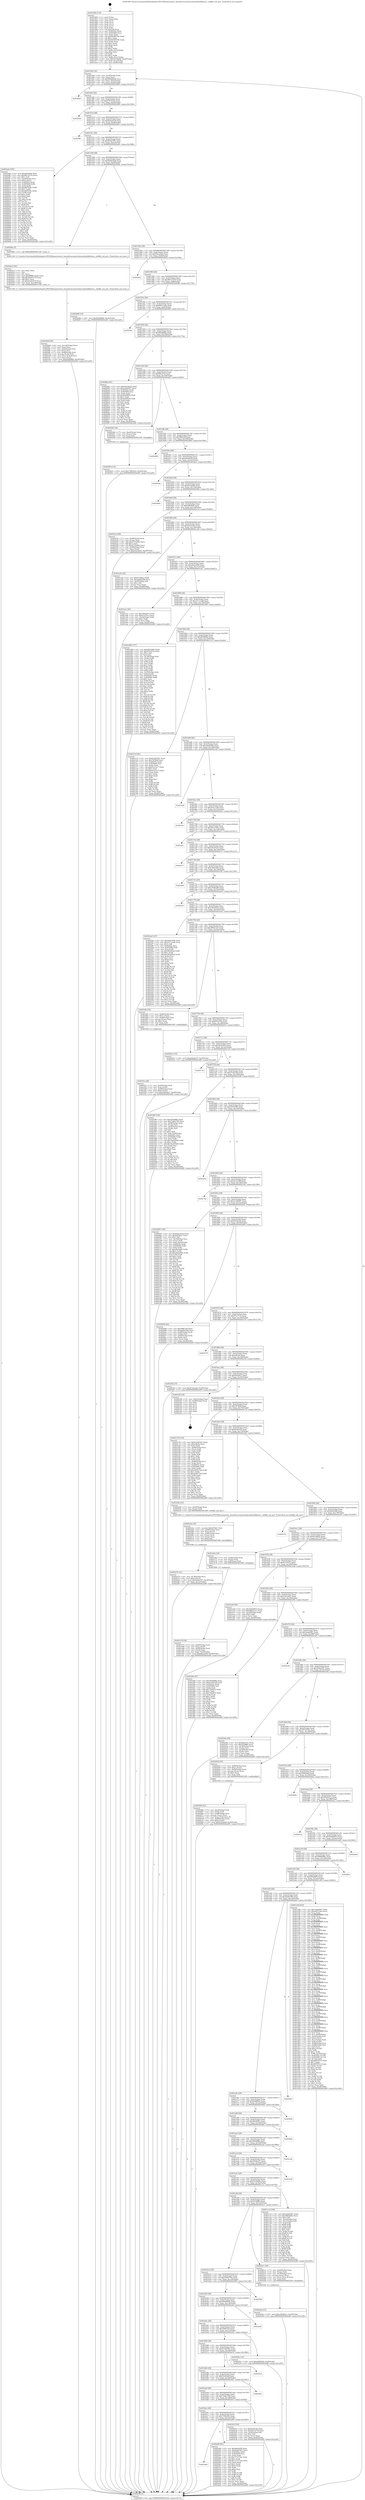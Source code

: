 digraph "0x401460" {
  label = "0x401460 (/mnt/c/Users/mathe/Desktop/tcc/POCII/binaries/extr_linuxdriversnetwirelessathath6klusb.c_ath6kl_usb_priv_Final-ollvm.out::main(0))"
  labelloc = "t"
  node[shape=record]

  Entry [label="",width=0.3,height=0.3,shape=circle,fillcolor=black,style=filled]
  "0x4014d4" [label="{
     0x4014d4 [32]\l
     | [instrs]\l
     &nbsp;&nbsp;0x4014d4 \<+6\>: mov -0xc8(%rbp),%eax\l
     &nbsp;&nbsp;0x4014da \<+2\>: mov %eax,%ecx\l
     &nbsp;&nbsp;0x4014dc \<+6\>: sub $0x806db9b9,%ecx\l
     &nbsp;&nbsp;0x4014e2 \<+6\>: mov %eax,-0xdc(%rbp)\l
     &nbsp;&nbsp;0x4014e8 \<+6\>: mov %ecx,-0xe0(%rbp)\l
     &nbsp;&nbsp;0x4014ee \<+6\>: je 0000000000402893 \<main+0x1433\>\l
  }"]
  "0x402893" [label="{
     0x402893\l
  }", style=dashed]
  "0x4014f4" [label="{
     0x4014f4 [28]\l
     | [instrs]\l
     &nbsp;&nbsp;0x4014f4 \<+5\>: jmp 00000000004014f9 \<main+0x99\>\l
     &nbsp;&nbsp;0x4014f9 \<+6\>: mov -0xdc(%rbp),%eax\l
     &nbsp;&nbsp;0x4014ff \<+5\>: sub $0x87b702a2,%eax\l
     &nbsp;&nbsp;0x401504 \<+6\>: mov %eax,-0xe4(%rbp)\l
     &nbsp;&nbsp;0x40150a \<+6\>: je 0000000000402964 \<main+0x1504\>\l
  }"]
  Exit [label="",width=0.3,height=0.3,shape=circle,fillcolor=black,style=filled,peripheries=2]
  "0x402964" [label="{
     0x402964\l
  }", style=dashed]
  "0x401510" [label="{
     0x401510 [28]\l
     | [instrs]\l
     &nbsp;&nbsp;0x401510 \<+5\>: jmp 0000000000401515 \<main+0xb5\>\l
     &nbsp;&nbsp;0x401515 \<+6\>: mov -0xdc(%rbp),%eax\l
     &nbsp;&nbsp;0x40151b \<+5\>: sub $0x8a4a4cc9,%eax\l
     &nbsp;&nbsp;0x401520 \<+6\>: mov %eax,-0xe8(%rbp)\l
     &nbsp;&nbsp;0x401526 \<+6\>: je 00000000004029fc \<main+0x159c\>\l
  }"]
  "0x401bd8" [label="{
     0x401bd8\l
  }", style=dashed]
  "0x4029fc" [label="{
     0x4029fc\l
  }", style=dashed]
  "0x40152c" [label="{
     0x40152c [28]\l
     | [instrs]\l
     &nbsp;&nbsp;0x40152c \<+5\>: jmp 0000000000401531 \<main+0xd1\>\l
     &nbsp;&nbsp;0x401531 \<+6\>: mov -0xdc(%rbp),%eax\l
     &nbsp;&nbsp;0x401537 \<+5\>: sub $0x8cb610f1,%eax\l
     &nbsp;&nbsp;0x40153c \<+6\>: mov %eax,-0xec(%rbp)\l
     &nbsp;&nbsp;0x401542 \<+6\>: je 0000000000402aeb \<main+0x168b\>\l
  }"]
  "0x402a90" [label="{
     0x402a90 [91]\l
     | [instrs]\l
     &nbsp;&nbsp;0x402a90 \<+5\>: mov $0x9e63d58,%eax\l
     &nbsp;&nbsp;0x402a95 \<+5\>: mov $0x8cb610f1,%ecx\l
     &nbsp;&nbsp;0x402a9a \<+7\>: mov 0x40505c,%edx\l
     &nbsp;&nbsp;0x402aa1 \<+7\>: mov 0x405060,%esi\l
     &nbsp;&nbsp;0x402aa8 \<+2\>: mov %edx,%edi\l
     &nbsp;&nbsp;0x402aaa \<+6\>: sub $0x717e71ba,%edi\l
     &nbsp;&nbsp;0x402ab0 \<+3\>: sub $0x1,%edi\l
     &nbsp;&nbsp;0x402ab3 \<+6\>: add $0x717e71ba,%edi\l
     &nbsp;&nbsp;0x402ab9 \<+3\>: imul %edi,%edx\l
     &nbsp;&nbsp;0x402abc \<+3\>: and $0x1,%edx\l
     &nbsp;&nbsp;0x402abf \<+3\>: cmp $0x0,%edx\l
     &nbsp;&nbsp;0x402ac2 \<+4\>: sete %r8b\l
     &nbsp;&nbsp;0x402ac6 \<+3\>: cmp $0xa,%esi\l
     &nbsp;&nbsp;0x402ac9 \<+4\>: setl %r9b\l
     &nbsp;&nbsp;0x402acd \<+3\>: mov %r8b,%r10b\l
     &nbsp;&nbsp;0x402ad0 \<+3\>: and %r9b,%r10b\l
     &nbsp;&nbsp;0x402ad3 \<+3\>: xor %r9b,%r8b\l
     &nbsp;&nbsp;0x402ad6 \<+3\>: or %r8b,%r10b\l
     &nbsp;&nbsp;0x402ad9 \<+4\>: test $0x1,%r10b\l
     &nbsp;&nbsp;0x402add \<+3\>: cmovne %ecx,%eax\l
     &nbsp;&nbsp;0x402ae0 \<+6\>: mov %eax,-0xc8(%rbp)\l
     &nbsp;&nbsp;0x402ae6 \<+5\>: jmp 0000000000402e89 \<main+0x1a29\>\l
  }"]
  "0x402aeb" [label="{
     0x402aeb [160]\l
     | [instrs]\l
     &nbsp;&nbsp;0x402aeb \<+5\>: mov $0x9e63d58,%eax\l
     &nbsp;&nbsp;0x402af0 \<+5\>: mov $0x96c72276,%ecx\l
     &nbsp;&nbsp;0x402af5 \<+2\>: mov $0x1,%dl\l
     &nbsp;&nbsp;0x402af7 \<+7\>: mov -0xc0(%rbp),%rsi\l
     &nbsp;&nbsp;0x402afe \<+6\>: movl $0x0,(%rsi)\l
     &nbsp;&nbsp;0x402b04 \<+7\>: mov 0x40505c,%edi\l
     &nbsp;&nbsp;0x402b0b \<+8\>: mov 0x405060,%r8d\l
     &nbsp;&nbsp;0x402b13 \<+3\>: mov %edi,%r9d\l
     &nbsp;&nbsp;0x402b16 \<+7\>: add $0xd6f793fc,%r9d\l
     &nbsp;&nbsp;0x402b1d \<+4\>: sub $0x1,%r9d\l
     &nbsp;&nbsp;0x402b21 \<+7\>: sub $0xd6f793fc,%r9d\l
     &nbsp;&nbsp;0x402b28 \<+4\>: imul %r9d,%edi\l
     &nbsp;&nbsp;0x402b2c \<+3\>: and $0x1,%edi\l
     &nbsp;&nbsp;0x402b2f \<+3\>: cmp $0x0,%edi\l
     &nbsp;&nbsp;0x402b32 \<+4\>: sete %r10b\l
     &nbsp;&nbsp;0x402b36 \<+4\>: cmp $0xa,%r8d\l
     &nbsp;&nbsp;0x402b3a \<+4\>: setl %r11b\l
     &nbsp;&nbsp;0x402b3e \<+3\>: mov %r10b,%bl\l
     &nbsp;&nbsp;0x402b41 \<+3\>: xor $0xff,%bl\l
     &nbsp;&nbsp;0x402b44 \<+3\>: mov %r11b,%r14b\l
     &nbsp;&nbsp;0x402b47 \<+4\>: xor $0xff,%r14b\l
     &nbsp;&nbsp;0x402b4b \<+3\>: xor $0x1,%dl\l
     &nbsp;&nbsp;0x402b4e \<+3\>: mov %bl,%r15b\l
     &nbsp;&nbsp;0x402b51 \<+4\>: and $0xff,%r15b\l
     &nbsp;&nbsp;0x402b55 \<+3\>: and %dl,%r10b\l
     &nbsp;&nbsp;0x402b58 \<+3\>: mov %r14b,%r12b\l
     &nbsp;&nbsp;0x402b5b \<+4\>: and $0xff,%r12b\l
     &nbsp;&nbsp;0x402b5f \<+3\>: and %dl,%r11b\l
     &nbsp;&nbsp;0x402b62 \<+3\>: or %r10b,%r15b\l
     &nbsp;&nbsp;0x402b65 \<+3\>: or %r11b,%r12b\l
     &nbsp;&nbsp;0x402b68 \<+3\>: xor %r12b,%r15b\l
     &nbsp;&nbsp;0x402b6b \<+3\>: or %r14b,%bl\l
     &nbsp;&nbsp;0x402b6e \<+3\>: xor $0xff,%bl\l
     &nbsp;&nbsp;0x402b71 \<+3\>: or $0x1,%dl\l
     &nbsp;&nbsp;0x402b74 \<+2\>: and %dl,%bl\l
     &nbsp;&nbsp;0x402b76 \<+3\>: or %bl,%r15b\l
     &nbsp;&nbsp;0x402b79 \<+4\>: test $0x1,%r15b\l
     &nbsp;&nbsp;0x402b7d \<+3\>: cmovne %ecx,%eax\l
     &nbsp;&nbsp;0x402b80 \<+6\>: mov %eax,-0xc8(%rbp)\l
     &nbsp;&nbsp;0x402b86 \<+5\>: jmp 0000000000402e89 \<main+0x1a29\>\l
  }"]
  "0x401548" [label="{
     0x401548 [28]\l
     | [instrs]\l
     &nbsp;&nbsp;0x401548 \<+5\>: jmp 000000000040154d \<main+0xed\>\l
     &nbsp;&nbsp;0x40154d \<+6\>: mov -0xdc(%rbp),%eax\l
     &nbsp;&nbsp;0x401553 \<+5\>: sub $0x8e6816a6,%eax\l
     &nbsp;&nbsp;0x401558 \<+6\>: mov %eax,-0xf0(%rbp)\l
     &nbsp;&nbsp;0x40155e \<+6\>: je 00000000004020be \<main+0xc5e\>\l
  }"]
  "0x402452" [label="{
     0x402452 [15]\l
     | [instrs]\l
     &nbsp;&nbsp;0x402452 \<+10\>: movl $0x73f04c93,-0xc8(%rbp)\l
     &nbsp;&nbsp;0x40245c \<+5\>: jmp 0000000000402e89 \<main+0x1a29\>\l
  }"]
  "0x4020be" [label="{
     0x4020be [5]\l
     | [instrs]\l
     &nbsp;&nbsp;0x4020be \<+5\>: call 0000000000401160 \<next_i\>\l
     | [calls]\l
     &nbsp;&nbsp;0x401160 \{1\} (/mnt/c/Users/mathe/Desktop/tcc/POCII/binaries/extr_linuxdriversnetwirelessathath6klusb.c_ath6kl_usb_priv_Final-ollvm.out::next_i)\l
  }"]
  "0x401564" [label="{
     0x401564 [28]\l
     | [instrs]\l
     &nbsp;&nbsp;0x401564 \<+5\>: jmp 0000000000401569 \<main+0x109\>\l
     &nbsp;&nbsp;0x401569 \<+6\>: mov -0xdc(%rbp),%eax\l
     &nbsp;&nbsp;0x40156f \<+5\>: sub $0x95acebee,%eax\l
     &nbsp;&nbsp;0x401574 \<+6\>: mov %eax,-0xf4(%rbp)\l
     &nbsp;&nbsp;0x40157a \<+6\>: je 000000000040285a \<main+0x13fa\>\l
  }"]
  "0x4022de" [label="{
     0x4022de [15]\l
     | [instrs]\l
     &nbsp;&nbsp;0x4022de \<+10\>: movl $0xc9526012,-0xc8(%rbp)\l
     &nbsp;&nbsp;0x4022e8 \<+5\>: jmp 0000000000402e89 \<main+0x1a29\>\l
  }"]
  "0x40285a" [label="{
     0x40285a\l
  }", style=dashed]
  "0x401580" [label="{
     0x401580 [28]\l
     | [instrs]\l
     &nbsp;&nbsp;0x401580 \<+5\>: jmp 0000000000401585 \<main+0x125\>\l
     &nbsp;&nbsp;0x401585 \<+6\>: mov -0xdc(%rbp),%eax\l
     &nbsp;&nbsp;0x40158b \<+5\>: sub $0x96c72276,%eax\l
     &nbsp;&nbsp;0x401590 \<+6\>: mov %eax,-0xf8(%rbp)\l
     &nbsp;&nbsp;0x401596 \<+6\>: je 0000000000402b8b \<main+0x172b\>\l
  }"]
  "0x40227b" [label="{
     0x40227b [31]\l
     | [instrs]\l
     &nbsp;&nbsp;0x40227b \<+4\>: mov -0x78(%rbp),%rcx\l
     &nbsp;&nbsp;0x40227f \<+6\>: movl $0x0,(%rcx)\l
     &nbsp;&nbsp;0x402285 \<+10\>: movl $0x2b6ed1f7,-0xc8(%rbp)\l
     &nbsp;&nbsp;0x40228f \<+6\>: mov %eax,-0x1ec(%rbp)\l
     &nbsp;&nbsp;0x402295 \<+5\>: jmp 0000000000402e89 \<main+0x1a29\>\l
  }"]
  "0x402b8b" [label="{
     0x402b8b [15]\l
     | [instrs]\l
     &nbsp;&nbsp;0x402b8b \<+10\>: movl $0x9f2d86bb,-0xc8(%rbp)\l
     &nbsp;&nbsp;0x402b95 \<+5\>: jmp 0000000000402e89 \<main+0x1a29\>\l
  }"]
  "0x40159c" [label="{
     0x40159c [28]\l
     | [instrs]\l
     &nbsp;&nbsp;0x40159c \<+5\>: jmp 00000000004015a1 \<main+0x141\>\l
     &nbsp;&nbsp;0x4015a1 \<+6\>: mov -0xdc(%rbp),%eax\l
     &nbsp;&nbsp;0x4015a7 \<+5\>: sub $0x9951cada,%eax\l
     &nbsp;&nbsp;0x4015ac \<+6\>: mov %eax,-0xfc(%rbp)\l
     &nbsp;&nbsp;0x4015b2 \<+6\>: je 000000000040264f \<main+0x11ef\>\l
  }"]
  "0x40225a" [label="{
     0x40225a [33]\l
     | [instrs]\l
     &nbsp;&nbsp;0x40225a \<+10\>: movabs $0x4030d1,%rdi\l
     &nbsp;&nbsp;0x402264 \<+4\>: mov -0x80(%rbp),%rcx\l
     &nbsp;&nbsp;0x402268 \<+3\>: mov %rax,(%rcx)\l
     &nbsp;&nbsp;0x40226b \<+4\>: mov -0x80(%rbp),%rax\l
     &nbsp;&nbsp;0x40226f \<+3\>: mov (%rax),%rax\l
     &nbsp;&nbsp;0x402272 \<+2\>: mov (%rax),%esi\l
     &nbsp;&nbsp;0x402274 \<+2\>: mov $0x0,%al\l
     &nbsp;&nbsp;0x402276 \<+5\>: call 0000000000401040 \<printf@plt\>\l
     | [calls]\l
     &nbsp;&nbsp;0x401040 \{1\} (unknown)\l
  }"]
  "0x40264f" [label="{
     0x40264f\l
  }", style=dashed]
  "0x4015b8" [label="{
     0x4015b8 [28]\l
     | [instrs]\l
     &nbsp;&nbsp;0x4015b8 \<+5\>: jmp 00000000004015bd \<main+0x15d\>\l
     &nbsp;&nbsp;0x4015bd \<+6\>: mov -0xdc(%rbp),%eax\l
     &nbsp;&nbsp;0x4015c3 \<+5\>: sub $0x9f2d86bb,%eax\l
     &nbsp;&nbsp;0x4015c8 \<+6\>: mov %eax,-0x100(%rbp)\l
     &nbsp;&nbsp;0x4015ce \<+6\>: je 0000000000402b9a \<main+0x173a\>\l
  }"]
  "0x4020eb" [label="{
     0x4020eb [50]\l
     | [instrs]\l
     &nbsp;&nbsp;0x4020eb \<+6\>: mov -0x1e8(%rbp),%ecx\l
     &nbsp;&nbsp;0x4020f1 \<+3\>: imul %eax,%ecx\l
     &nbsp;&nbsp;0x4020f4 \<+7\>: mov -0xa0(%rbp),%rsi\l
     &nbsp;&nbsp;0x4020fb \<+3\>: mov (%rsi),%rsi\l
     &nbsp;&nbsp;0x4020fe \<+7\>: mov -0x98(%rbp),%rdi\l
     &nbsp;&nbsp;0x402105 \<+3\>: movslq (%rdi),%rdi\l
     &nbsp;&nbsp;0x402108 \<+4\>: mov (%rsi,%rdi,8),%rsi\l
     &nbsp;&nbsp;0x40210c \<+2\>: mov %ecx,(%rsi)\l
     &nbsp;&nbsp;0x40210e \<+10\>: movl $0xa8af8dbb,-0xc8(%rbp)\l
     &nbsp;&nbsp;0x402118 \<+5\>: jmp 0000000000402e89 \<main+0x1a29\>\l
  }"]
  "0x402b9a" [label="{
     0x402b9a [91]\l
     | [instrs]\l
     &nbsp;&nbsp;0x402b9a \<+5\>: mov $0xb2b19a33,%eax\l
     &nbsp;&nbsp;0x402b9f \<+5\>: mov $0xec328567,%ecx\l
     &nbsp;&nbsp;0x402ba4 \<+7\>: mov 0x40505c,%edx\l
     &nbsp;&nbsp;0x402bab \<+7\>: mov 0x405060,%esi\l
     &nbsp;&nbsp;0x402bb2 \<+2\>: mov %edx,%edi\l
     &nbsp;&nbsp;0x402bb4 \<+6\>: add $0x8ef3f936,%edi\l
     &nbsp;&nbsp;0x402bba \<+3\>: sub $0x1,%edi\l
     &nbsp;&nbsp;0x402bbd \<+6\>: sub $0x8ef3f936,%edi\l
     &nbsp;&nbsp;0x402bc3 \<+3\>: imul %edi,%edx\l
     &nbsp;&nbsp;0x402bc6 \<+3\>: and $0x1,%edx\l
     &nbsp;&nbsp;0x402bc9 \<+3\>: cmp $0x0,%edx\l
     &nbsp;&nbsp;0x402bcc \<+4\>: sete %r8b\l
     &nbsp;&nbsp;0x402bd0 \<+3\>: cmp $0xa,%esi\l
     &nbsp;&nbsp;0x402bd3 \<+4\>: setl %r9b\l
     &nbsp;&nbsp;0x402bd7 \<+3\>: mov %r8b,%r10b\l
     &nbsp;&nbsp;0x402bda \<+3\>: and %r9b,%r10b\l
     &nbsp;&nbsp;0x402bdd \<+3\>: xor %r9b,%r8b\l
     &nbsp;&nbsp;0x402be0 \<+3\>: or %r8b,%r10b\l
     &nbsp;&nbsp;0x402be3 \<+4\>: test $0x1,%r10b\l
     &nbsp;&nbsp;0x402be7 \<+3\>: cmovne %ecx,%eax\l
     &nbsp;&nbsp;0x402bea \<+6\>: mov %eax,-0xc8(%rbp)\l
     &nbsp;&nbsp;0x402bf0 \<+5\>: jmp 0000000000402e89 \<main+0x1a29\>\l
  }"]
  "0x4015d4" [label="{
     0x4015d4 [28]\l
     | [instrs]\l
     &nbsp;&nbsp;0x4015d4 \<+5\>: jmp 00000000004015d9 \<main+0x179\>\l
     &nbsp;&nbsp;0x4015d9 \<+6\>: mov -0xdc(%rbp),%eax\l
     &nbsp;&nbsp;0x4015df \<+5\>: sub $0x9f4cf7ec,%eax\l
     &nbsp;&nbsp;0x4015e4 \<+6\>: mov %eax,-0x104(%rbp)\l
     &nbsp;&nbsp;0x4015ea \<+6\>: je 0000000000402440 \<main+0xfe0\>\l
  }"]
  "0x4020c3" [label="{
     0x4020c3 [40]\l
     | [instrs]\l
     &nbsp;&nbsp;0x4020c3 \<+5\>: mov $0x2,%ecx\l
     &nbsp;&nbsp;0x4020c8 \<+1\>: cltd\l
     &nbsp;&nbsp;0x4020c9 \<+2\>: idiv %ecx\l
     &nbsp;&nbsp;0x4020cb \<+6\>: imul $0xfffffffe,%edx,%ecx\l
     &nbsp;&nbsp;0x4020d1 \<+6\>: add $0xb2e01070,%ecx\l
     &nbsp;&nbsp;0x4020d7 \<+3\>: add $0x1,%ecx\l
     &nbsp;&nbsp;0x4020da \<+6\>: sub $0xb2e01070,%ecx\l
     &nbsp;&nbsp;0x4020e0 \<+6\>: mov %ecx,-0x1e8(%rbp)\l
     &nbsp;&nbsp;0x4020e6 \<+5\>: call 0000000000401160 \<next_i\>\l
     | [calls]\l
     &nbsp;&nbsp;0x401160 \{1\} (/mnt/c/Users/mathe/Desktop/tcc/POCII/binaries/extr_linuxdriversnetwirelessathath6klusb.c_ath6kl_usb_priv_Final-ollvm.out::next_i)\l
  }"]
  "0x402440" [label="{
     0x402440 [18]\l
     | [instrs]\l
     &nbsp;&nbsp;0x402440 \<+7\>: mov -0xa0(%rbp),%rax\l
     &nbsp;&nbsp;0x402447 \<+3\>: mov (%rax),%rax\l
     &nbsp;&nbsp;0x40244a \<+3\>: mov %rax,%rdi\l
     &nbsp;&nbsp;0x40244d \<+5\>: call 0000000000401030 \<free@plt\>\l
     | [calls]\l
     &nbsp;&nbsp;0x401030 \{1\} (unknown)\l
  }"]
  "0x4015f0" [label="{
     0x4015f0 [28]\l
     | [instrs]\l
     &nbsp;&nbsp;0x4015f0 \<+5\>: jmp 00000000004015f5 \<main+0x195\>\l
     &nbsp;&nbsp;0x4015f5 \<+6\>: mov -0xdc(%rbp),%eax\l
     &nbsp;&nbsp;0x4015fb \<+5\>: sub $0x9ff2cf3f,%eax\l
     &nbsp;&nbsp;0x401600 \<+6\>: mov %eax,-0x108(%rbp)\l
     &nbsp;&nbsp;0x401606 \<+6\>: je 0000000000402d68 \<main+0x1908\>\l
  }"]
  "0x402060" [label="{
     0x402060 [52]\l
     | [instrs]\l
     &nbsp;&nbsp;0x402060 \<+7\>: mov -0xa0(%rbp),%rdi\l
     &nbsp;&nbsp;0x402067 \<+3\>: mov (%rdi),%rdi\l
     &nbsp;&nbsp;0x40206a \<+7\>: mov -0x98(%rbp),%rcx\l
     &nbsp;&nbsp;0x402071 \<+3\>: movslq (%rcx),%rcx\l
     &nbsp;&nbsp;0x402074 \<+4\>: mov %rax,(%rdi,%rcx,8)\l
     &nbsp;&nbsp;0x402078 \<+7\>: mov -0x88(%rbp),%rax\l
     &nbsp;&nbsp;0x40207f \<+6\>: movl $0x0,(%rax)\l
     &nbsp;&nbsp;0x402085 \<+10\>: movl $0xf143aea9,-0xc8(%rbp)\l
     &nbsp;&nbsp;0x40208f \<+5\>: jmp 0000000000402e89 \<main+0x1a29\>\l
  }"]
  "0x402d68" [label="{
     0x402d68\l
  }", style=dashed]
  "0x40160c" [label="{
     0x40160c [28]\l
     | [instrs]\l
     &nbsp;&nbsp;0x40160c \<+5\>: jmp 0000000000401611 \<main+0x1b1\>\l
     &nbsp;&nbsp;0x401611 \<+6\>: mov -0xdc(%rbp),%eax\l
     &nbsp;&nbsp;0x401617 \<+5\>: sub $0xa0200e3f,%eax\l
     &nbsp;&nbsp;0x40161c \<+6\>: mov %eax,-0x10c(%rbp)\l
     &nbsp;&nbsp;0x401622 \<+6\>: je 00000000004024ea \<main+0x108a\>\l
  }"]
  "0x401bbc" [label="{
     0x401bbc [28]\l
     | [instrs]\l
     &nbsp;&nbsp;0x401bbc \<+5\>: jmp 0000000000401bc1 \<main+0x761\>\l
     &nbsp;&nbsp;0x401bc1 \<+6\>: mov -0xdc(%rbp),%eax\l
     &nbsp;&nbsp;0x401bc7 \<+5\>: sub $0x73f04c93,%eax\l
     &nbsp;&nbsp;0x401bcc \<+6\>: mov %eax,-0x1dc(%rbp)\l
     &nbsp;&nbsp;0x401bd2 \<+6\>: je 0000000000402a90 \<main+0x1630\>\l
  }"]
  "0x4024ea" [label="{
     0x4024ea\l
  }", style=dashed]
  "0x401628" [label="{
     0x401628 [28]\l
     | [instrs]\l
     &nbsp;&nbsp;0x401628 \<+5\>: jmp 000000000040162d \<main+0x1cd\>\l
     &nbsp;&nbsp;0x40162d \<+6\>: mov -0xdc(%rbp),%eax\l
     &nbsp;&nbsp;0x401633 \<+5\>: sub $0xa23aaf36,%eax\l
     &nbsp;&nbsp;0x401638 \<+6\>: mov %eax,-0x110(%rbp)\l
     &nbsp;&nbsp;0x40163e \<+6\>: je 000000000040284b \<main+0x13eb\>\l
  }"]
  "0x40201f" [label="{
     0x40201f [30]\l
     | [instrs]\l
     &nbsp;&nbsp;0x40201f \<+5\>: mov $0x8c491d5,%eax\l
     &nbsp;&nbsp;0x402024 \<+5\>: mov $0x2f71d754,%ecx\l
     &nbsp;&nbsp;0x402029 \<+3\>: mov -0x2f(%rbp),%dl\l
     &nbsp;&nbsp;0x40202c \<+3\>: test $0x1,%dl\l
     &nbsp;&nbsp;0x40202f \<+3\>: cmovne %ecx,%eax\l
     &nbsp;&nbsp;0x402032 \<+6\>: mov %eax,-0xc8(%rbp)\l
     &nbsp;&nbsp;0x402038 \<+5\>: jmp 0000000000402e89 \<main+0x1a29\>\l
  }"]
  "0x40284b" [label="{
     0x40284b\l
  }", style=dashed]
  "0x401644" [label="{
     0x401644 [28]\l
     | [instrs]\l
     &nbsp;&nbsp;0x401644 \<+5\>: jmp 0000000000401649 \<main+0x1e9\>\l
     &nbsp;&nbsp;0x401649 \<+6\>: mov -0xdc(%rbp),%eax\l
     &nbsp;&nbsp;0x40164f \<+5\>: sub $0xa48f3fe9,%eax\l
     &nbsp;&nbsp;0x401654 \<+6\>: mov %eax,-0x114(%rbp)\l
     &nbsp;&nbsp;0x40165a \<+6\>: je 000000000040221b \<main+0xdbb\>\l
  }"]
  "0x401ba0" [label="{
     0x401ba0 [28]\l
     | [instrs]\l
     &nbsp;&nbsp;0x401ba0 \<+5\>: jmp 0000000000401ba5 \<main+0x745\>\l
     &nbsp;&nbsp;0x401ba5 \<+6\>: mov -0xdc(%rbp),%eax\l
     &nbsp;&nbsp;0x401bab \<+5\>: sub $0x72db2700,%eax\l
     &nbsp;&nbsp;0x401bb0 \<+6\>: mov %eax,-0x1d8(%rbp)\l
     &nbsp;&nbsp;0x401bb6 \<+6\>: je 000000000040201f \<main+0xbbf\>\l
  }"]
  "0x40221b" [label="{
     0x40221b [48]\l
     | [instrs]\l
     &nbsp;&nbsp;0x40221b \<+7\>: mov -0x98(%rbp),%rax\l
     &nbsp;&nbsp;0x402222 \<+2\>: mov (%rax),%ecx\l
     &nbsp;&nbsp;0x402224 \<+6\>: add $0xd710e60c,%ecx\l
     &nbsp;&nbsp;0x40222a \<+3\>: add $0x1,%ecx\l
     &nbsp;&nbsp;0x40222d \<+6\>: sub $0xd710e60c,%ecx\l
     &nbsp;&nbsp;0x402233 \<+7\>: mov -0x98(%rbp),%rax\l
     &nbsp;&nbsp;0x40223a \<+2\>: mov %ecx,(%rax)\l
     &nbsp;&nbsp;0x40223c \<+10\>: movl $0x23d1dee7,-0xc8(%rbp)\l
     &nbsp;&nbsp;0x402246 \<+5\>: jmp 0000000000402e89 \<main+0x1a29\>\l
  }"]
  "0x401660" [label="{
     0x401660 [28]\l
     | [instrs]\l
     &nbsp;&nbsp;0x401660 \<+5\>: jmp 0000000000401665 \<main+0x205\>\l
     &nbsp;&nbsp;0x401665 \<+6\>: mov -0xdc(%rbp),%eax\l
     &nbsp;&nbsp;0x40166b \<+5\>: sub $0xa62318ee,%eax\l
     &nbsp;&nbsp;0x401670 \<+6\>: mov %eax,-0x118(%rbp)\l
     &nbsp;&nbsp;0x401676 \<+6\>: je 0000000000401e2b \<main+0x9cb\>\l
  }"]
  "0x402461" [label="{
     0x402461\l
  }", style=dashed]
  "0x401e2b" [label="{
     0x401e2b [30]\l
     | [instrs]\l
     &nbsp;&nbsp;0x401e2b \<+5\>: mov $0xb5c9bb2,%eax\l
     &nbsp;&nbsp;0x401e30 \<+5\>: mov $0xaa6d2266,%ecx\l
     &nbsp;&nbsp;0x401e35 \<+3\>: mov -0x35(%rbp),%dl\l
     &nbsp;&nbsp;0x401e38 \<+3\>: test $0x1,%dl\l
     &nbsp;&nbsp;0x401e3b \<+3\>: cmovne %ecx,%eax\l
     &nbsp;&nbsp;0x401e3e \<+6\>: mov %eax,-0xc8(%rbp)\l
     &nbsp;&nbsp;0x401e44 \<+5\>: jmp 0000000000402e89 \<main+0x1a29\>\l
  }"]
  "0x40167c" [label="{
     0x40167c [28]\l
     | [instrs]\l
     &nbsp;&nbsp;0x40167c \<+5\>: jmp 0000000000401681 \<main+0x221\>\l
     &nbsp;&nbsp;0x401681 \<+6\>: mov -0xdc(%rbp),%eax\l
     &nbsp;&nbsp;0x401687 \<+5\>: sub $0xa6a3e209,%eax\l
     &nbsp;&nbsp;0x40168c \<+6\>: mov %eax,-0x11c(%rbp)\l
     &nbsp;&nbsp;0x401692 \<+6\>: je 0000000000401ea1 \<main+0xa41\>\l
  }"]
  "0x401b84" [label="{
     0x401b84 [28]\l
     | [instrs]\l
     &nbsp;&nbsp;0x401b84 \<+5\>: jmp 0000000000401b89 \<main+0x729\>\l
     &nbsp;&nbsp;0x401b89 \<+6\>: mov -0xdc(%rbp),%eax\l
     &nbsp;&nbsp;0x401b8f \<+5\>: sub $0x65e05aaf,%eax\l
     &nbsp;&nbsp;0x401b94 \<+6\>: mov %eax,-0x1d4(%rbp)\l
     &nbsp;&nbsp;0x401b9a \<+6\>: je 0000000000402461 \<main+0x1001\>\l
  }"]
  "0x401ea1" [label="{
     0x401ea1 [30]\l
     | [instrs]\l
     &nbsp;&nbsp;0x401ea1 \<+5\>: mov $0x78fc2873,%eax\l
     &nbsp;&nbsp;0x401ea6 \<+5\>: mov $0xb7a7013,%ecx\l
     &nbsp;&nbsp;0x401eab \<+3\>: mov -0x34(%rbp),%edx\l
     &nbsp;&nbsp;0x401eae \<+3\>: cmp $0x1,%edx\l
     &nbsp;&nbsp;0x401eb1 \<+3\>: cmovl %ecx,%eax\l
     &nbsp;&nbsp;0x401eb4 \<+6\>: mov %eax,-0xc8(%rbp)\l
     &nbsp;&nbsp;0x401eba \<+5\>: jmp 0000000000402e89 \<main+0x1a29\>\l
  }"]
  "0x401698" [label="{
     0x401698 [28]\l
     | [instrs]\l
     &nbsp;&nbsp;0x401698 \<+5\>: jmp 000000000040169d \<main+0x23d\>\l
     &nbsp;&nbsp;0x40169d \<+6\>: mov -0xdc(%rbp),%eax\l
     &nbsp;&nbsp;0x4016a3 \<+5\>: sub $0xa7c11a46,%eax\l
     &nbsp;&nbsp;0x4016a8 \<+6\>: mov %eax,-0x120(%rbp)\l
     &nbsp;&nbsp;0x4016ae \<+6\>: je 0000000000402380 \<main+0xf20\>\l
  }"]
  "0x402d16" [label="{
     0x402d16\l
  }", style=dashed]
  "0x402380" [label="{
     0x402380 [177]\l
     | [instrs]\l
     &nbsp;&nbsp;0x402380 \<+5\>: mov $0xe8253f40,%eax\l
     &nbsp;&nbsp;0x402385 \<+5\>: mov $0xd701f7ca,%ecx\l
     &nbsp;&nbsp;0x40238a \<+2\>: mov $0x1,%dl\l
     &nbsp;&nbsp;0x40238c \<+2\>: xor %esi,%esi\l
     &nbsp;&nbsp;0x40238e \<+4\>: mov -0x78(%rbp),%rdi\l
     &nbsp;&nbsp;0x402392 \<+3\>: mov (%rdi),%r8d\l
     &nbsp;&nbsp;0x402395 \<+3\>: mov %esi,%r9d\l
     &nbsp;&nbsp;0x402398 \<+3\>: sub %r8d,%r9d\l
     &nbsp;&nbsp;0x40239b \<+3\>: mov %esi,%r8d\l
     &nbsp;&nbsp;0x40239e \<+4\>: sub $0x1,%r8d\l
     &nbsp;&nbsp;0x4023a2 \<+3\>: add %r8d,%r9d\l
     &nbsp;&nbsp;0x4023a5 \<+3\>: mov %esi,%r8d\l
     &nbsp;&nbsp;0x4023a8 \<+3\>: sub %r9d,%r8d\l
     &nbsp;&nbsp;0x4023ab \<+4\>: mov -0x78(%rbp),%rdi\l
     &nbsp;&nbsp;0x4023af \<+3\>: mov %r8d,(%rdi)\l
     &nbsp;&nbsp;0x4023b2 \<+8\>: mov 0x40505c,%r8d\l
     &nbsp;&nbsp;0x4023ba \<+8\>: mov 0x405060,%r9d\l
     &nbsp;&nbsp;0x4023c2 \<+3\>: sub $0x1,%esi\l
     &nbsp;&nbsp;0x4023c5 \<+3\>: mov %r8d,%r10d\l
     &nbsp;&nbsp;0x4023c8 \<+3\>: add %esi,%r10d\l
     &nbsp;&nbsp;0x4023cb \<+4\>: imul %r10d,%r8d\l
     &nbsp;&nbsp;0x4023cf \<+4\>: and $0x1,%r8d\l
     &nbsp;&nbsp;0x4023d3 \<+4\>: cmp $0x0,%r8d\l
     &nbsp;&nbsp;0x4023d7 \<+4\>: sete %r11b\l
     &nbsp;&nbsp;0x4023db \<+4\>: cmp $0xa,%r9d\l
     &nbsp;&nbsp;0x4023df \<+3\>: setl %bl\l
     &nbsp;&nbsp;0x4023e2 \<+3\>: mov %r11b,%r14b\l
     &nbsp;&nbsp;0x4023e5 \<+4\>: xor $0xff,%r14b\l
     &nbsp;&nbsp;0x4023e9 \<+3\>: mov %bl,%r15b\l
     &nbsp;&nbsp;0x4023ec \<+4\>: xor $0xff,%r15b\l
     &nbsp;&nbsp;0x4023f0 \<+3\>: xor $0x0,%dl\l
     &nbsp;&nbsp;0x4023f3 \<+3\>: mov %r14b,%r12b\l
     &nbsp;&nbsp;0x4023f6 \<+4\>: and $0x0,%r12b\l
     &nbsp;&nbsp;0x4023fa \<+3\>: and %dl,%r11b\l
     &nbsp;&nbsp;0x4023fd \<+3\>: mov %r15b,%r13b\l
     &nbsp;&nbsp;0x402400 \<+4\>: and $0x0,%r13b\l
     &nbsp;&nbsp;0x402404 \<+2\>: and %dl,%bl\l
     &nbsp;&nbsp;0x402406 \<+3\>: or %r11b,%r12b\l
     &nbsp;&nbsp;0x402409 \<+3\>: or %bl,%r13b\l
     &nbsp;&nbsp;0x40240c \<+3\>: xor %r13b,%r12b\l
     &nbsp;&nbsp;0x40240f \<+3\>: or %r15b,%r14b\l
     &nbsp;&nbsp;0x402412 \<+4\>: xor $0xff,%r14b\l
     &nbsp;&nbsp;0x402416 \<+3\>: or $0x0,%dl\l
     &nbsp;&nbsp;0x402419 \<+3\>: and %dl,%r14b\l
     &nbsp;&nbsp;0x40241c \<+3\>: or %r14b,%r12b\l
     &nbsp;&nbsp;0x40241f \<+4\>: test $0x1,%r12b\l
     &nbsp;&nbsp;0x402423 \<+3\>: cmovne %ecx,%eax\l
     &nbsp;&nbsp;0x402426 \<+6\>: mov %eax,-0xc8(%rbp)\l
     &nbsp;&nbsp;0x40242c \<+5\>: jmp 0000000000402e89 \<main+0x1a29\>\l
  }"]
  "0x4016b4" [label="{
     0x4016b4 [28]\l
     | [instrs]\l
     &nbsp;&nbsp;0x4016b4 \<+5\>: jmp 00000000004016b9 \<main+0x259\>\l
     &nbsp;&nbsp;0x4016b9 \<+6\>: mov -0xdc(%rbp),%eax\l
     &nbsp;&nbsp;0x4016bf \<+5\>: sub $0xa8af8dbb,%eax\l
     &nbsp;&nbsp;0x4016c4 \<+6\>: mov %eax,-0x124(%rbp)\l
     &nbsp;&nbsp;0x4016ca \<+6\>: je 000000000040211d \<main+0xcbd\>\l
  }"]
  "0x401b68" [label="{
     0x401b68 [28]\l
     | [instrs]\l
     &nbsp;&nbsp;0x401b68 \<+5\>: jmp 0000000000401b6d \<main+0x70d\>\l
     &nbsp;&nbsp;0x401b6d \<+6\>: mov -0xdc(%rbp),%eax\l
     &nbsp;&nbsp;0x401b73 \<+5\>: sub $0x61644361,%eax\l
     &nbsp;&nbsp;0x401b78 \<+6\>: mov %eax,-0x1d0(%rbp)\l
     &nbsp;&nbsp;0x401b7e \<+6\>: je 0000000000402d16 \<main+0x18b6\>\l
  }"]
  "0x40211d" [label="{
     0x40211d [91]\l
     | [instrs]\l
     &nbsp;&nbsp;0x40211d \<+5\>: mov $0x61644361,%eax\l
     &nbsp;&nbsp;0x402122 \<+5\>: mov $0x787fbbf,%ecx\l
     &nbsp;&nbsp;0x402127 \<+7\>: mov 0x40505c,%edx\l
     &nbsp;&nbsp;0x40212e \<+7\>: mov 0x405060,%esi\l
     &nbsp;&nbsp;0x402135 \<+2\>: mov %edx,%edi\l
     &nbsp;&nbsp;0x402137 \<+6\>: sub $0xf31e1e17,%edi\l
     &nbsp;&nbsp;0x40213d \<+3\>: sub $0x1,%edi\l
     &nbsp;&nbsp;0x402140 \<+6\>: add $0xf31e1e17,%edi\l
     &nbsp;&nbsp;0x402146 \<+3\>: imul %edi,%edx\l
     &nbsp;&nbsp;0x402149 \<+3\>: and $0x1,%edx\l
     &nbsp;&nbsp;0x40214c \<+3\>: cmp $0x0,%edx\l
     &nbsp;&nbsp;0x40214f \<+4\>: sete %r8b\l
     &nbsp;&nbsp;0x402153 \<+3\>: cmp $0xa,%esi\l
     &nbsp;&nbsp;0x402156 \<+4\>: setl %r9b\l
     &nbsp;&nbsp;0x40215a \<+3\>: mov %r8b,%r10b\l
     &nbsp;&nbsp;0x40215d \<+3\>: and %r9b,%r10b\l
     &nbsp;&nbsp;0x402160 \<+3\>: xor %r9b,%r8b\l
     &nbsp;&nbsp;0x402163 \<+3\>: or %r8b,%r10b\l
     &nbsp;&nbsp;0x402166 \<+4\>: test $0x1,%r10b\l
     &nbsp;&nbsp;0x40216a \<+3\>: cmovne %ecx,%eax\l
     &nbsp;&nbsp;0x40216d \<+6\>: mov %eax,-0xc8(%rbp)\l
     &nbsp;&nbsp;0x402173 \<+5\>: jmp 0000000000402e89 \<main+0x1a29\>\l
  }"]
  "0x4016d0" [label="{
     0x4016d0 [28]\l
     | [instrs]\l
     &nbsp;&nbsp;0x4016d0 \<+5\>: jmp 00000000004016d5 \<main+0x275\>\l
     &nbsp;&nbsp;0x4016d5 \<+6\>: mov -0xdc(%rbp),%eax\l
     &nbsp;&nbsp;0x4016db \<+5\>: sub $0xaa6d2266,%eax\l
     &nbsp;&nbsp;0x4016e0 \<+6\>: mov %eax,-0x128(%rbp)\l
     &nbsp;&nbsp;0x4016e6 \<+6\>: je 0000000000401e49 \<main+0x9e9\>\l
  }"]
  "0x40220c" [label="{
     0x40220c [15]\l
     | [instrs]\l
     &nbsp;&nbsp;0x40220c \<+10\>: movl $0xa48f3fe9,-0xc8(%rbp)\l
     &nbsp;&nbsp;0x402216 \<+5\>: jmp 0000000000402e89 \<main+0x1a29\>\l
  }"]
  "0x401e49" [label="{
     0x401e49\l
  }", style=dashed]
  "0x4016ec" [label="{
     0x4016ec [28]\l
     | [instrs]\l
     &nbsp;&nbsp;0x4016ec \<+5\>: jmp 00000000004016f1 \<main+0x291\>\l
     &nbsp;&nbsp;0x4016f1 \<+6\>: mov -0xdc(%rbp),%eax\l
     &nbsp;&nbsp;0x4016f7 \<+5\>: sub $0xab2c1c44,%eax\l
     &nbsp;&nbsp;0x4016fc \<+6\>: mov %eax,-0x12c(%rbp)\l
     &nbsp;&nbsp;0x401702 \<+6\>: je 00000000004025ac \<main+0x114c\>\l
  }"]
  "0x401b4c" [label="{
     0x401b4c [28]\l
     | [instrs]\l
     &nbsp;&nbsp;0x401b4c \<+5\>: jmp 0000000000401b51 \<main+0x6f1\>\l
     &nbsp;&nbsp;0x401b51 \<+6\>: mov -0xdc(%rbp),%eax\l
     &nbsp;&nbsp;0x401b57 \<+5\>: sub $0x59f97aef,%eax\l
     &nbsp;&nbsp;0x401b5c \<+6\>: mov %eax,-0x1cc(%rbp)\l
     &nbsp;&nbsp;0x401b62 \<+6\>: je 000000000040220c \<main+0xdac\>\l
  }"]
  "0x4025ac" [label="{
     0x4025ac\l
  }", style=dashed]
  "0x401708" [label="{
     0x401708 [28]\l
     | [instrs]\l
     &nbsp;&nbsp;0x401708 \<+5\>: jmp 000000000040170d \<main+0x2ad\>\l
     &nbsp;&nbsp;0x40170d \<+6\>: mov -0xdc(%rbp),%eax\l
     &nbsp;&nbsp;0x401713 \<+5\>: sub $0xb01e7591,%eax\l
     &nbsp;&nbsp;0x401718 \<+6\>: mov %eax,-0x130(%rbp)\l
     &nbsp;&nbsp;0x40171e \<+6\>: je 0000000000402a7c \<main+0x161c\>\l
  }"]
  "0x402a4f" [label="{
     0x402a4f\l
  }", style=dashed]
  "0x402a7c" [label="{
     0x402a7c\l
  }", style=dashed]
  "0x401724" [label="{
     0x401724 [28]\l
     | [instrs]\l
     &nbsp;&nbsp;0x401724 \<+5\>: jmp 0000000000401729 \<main+0x2c9\>\l
     &nbsp;&nbsp;0x401729 \<+6\>: mov -0xdc(%rbp),%eax\l
     &nbsp;&nbsp;0x40172f \<+5\>: sub $0xb2b19a33,%eax\l
     &nbsp;&nbsp;0x401734 \<+6\>: mov %eax,-0x134(%rbp)\l
     &nbsp;&nbsp;0x40173a \<+6\>: je 0000000000402e71 \<main+0x1a11\>\l
  }"]
  "0x401b30" [label="{
     0x401b30 [28]\l
     | [instrs]\l
     &nbsp;&nbsp;0x401b30 \<+5\>: jmp 0000000000401b35 \<main+0x6d5\>\l
     &nbsp;&nbsp;0x401b35 \<+6\>: mov -0xdc(%rbp),%eax\l
     &nbsp;&nbsp;0x401b3b \<+5\>: sub $0x564d9459,%eax\l
     &nbsp;&nbsp;0x401b40 \<+6\>: mov %eax,-0x1c8(%rbp)\l
     &nbsp;&nbsp;0x401b46 \<+6\>: je 0000000000402a4f \<main+0x15ef\>\l
  }"]
  "0x402e71" [label="{
     0x402e71\l
  }", style=dashed]
  "0x401740" [label="{
     0x401740 [28]\l
     | [instrs]\l
     &nbsp;&nbsp;0x401740 \<+5\>: jmp 0000000000401745 \<main+0x2e5\>\l
     &nbsp;&nbsp;0x401745 \<+6\>: mov -0xdc(%rbp),%eax\l
     &nbsp;&nbsp;0x40174b \<+5\>: sub $0xc26eee63,%eax\l
     &nbsp;&nbsp;0x401750 \<+6\>: mov %eax,-0x138(%rbp)\l
     &nbsp;&nbsp;0x401756 \<+6\>: je 00000000004025f4 \<main+0x1194\>\l
  }"]
  "0x402588" [label="{
     0x402588\l
  }", style=dashed]
  "0x4025f4" [label="{
     0x4025f4\l
  }", style=dashed]
  "0x40175c" [label="{
     0x40175c [28]\l
     | [instrs]\l
     &nbsp;&nbsp;0x40175c \<+5\>: jmp 0000000000401761 \<main+0x301\>\l
     &nbsp;&nbsp;0x401761 \<+6\>: mov -0xdc(%rbp),%eax\l
     &nbsp;&nbsp;0x401767 \<+5\>: sub $0xc394be89,%eax\l
     &nbsp;&nbsp;0x40176c \<+6\>: mov %eax,-0x13c(%rbp)\l
     &nbsp;&nbsp;0x401772 \<+6\>: je 0000000000402a25 \<main+0x15c5\>\l
  }"]
  "0x401b14" [label="{
     0x401b14 [28]\l
     | [instrs]\l
     &nbsp;&nbsp;0x401b14 \<+5\>: jmp 0000000000401b19 \<main+0x6b9\>\l
     &nbsp;&nbsp;0x401b19 \<+6\>: mov -0xdc(%rbp),%eax\l
     &nbsp;&nbsp;0x401b1f \<+5\>: sub $0x558077be,%eax\l
     &nbsp;&nbsp;0x401b24 \<+6\>: mov %eax,-0x1c4(%rbp)\l
     &nbsp;&nbsp;0x401b2a \<+6\>: je 0000000000402588 \<main+0x1128\>\l
  }"]
  "0x402a25" [label="{
     0x402a25\l
  }", style=dashed]
  "0x401778" [label="{
     0x401778 [28]\l
     | [instrs]\l
     &nbsp;&nbsp;0x401778 \<+5\>: jmp 000000000040177d \<main+0x31d\>\l
     &nbsp;&nbsp;0x40177d \<+6\>: mov -0xdc(%rbp),%eax\l
     &nbsp;&nbsp;0x401783 \<+5\>: sub $0xc9526012,%eax\l
     &nbsp;&nbsp;0x401788 \<+6\>: mov %eax,-0x140(%rbp)\l
     &nbsp;&nbsp;0x40178e \<+6\>: je 00000000004022ed \<main+0xe8d\>\l
  }"]
  "0x4022c1" [label="{
     0x4022c1 [29]\l
     | [instrs]\l
     &nbsp;&nbsp;0x4022c1 \<+7\>: mov -0xa0(%rbp),%rax\l
     &nbsp;&nbsp;0x4022c8 \<+3\>: mov (%rax),%rax\l
     &nbsp;&nbsp;0x4022cb \<+4\>: mov -0x78(%rbp),%rcx\l
     &nbsp;&nbsp;0x4022cf \<+3\>: movslq (%rcx),%rcx\l
     &nbsp;&nbsp;0x4022d2 \<+4\>: mov (%rax,%rcx,8),%rax\l
     &nbsp;&nbsp;0x4022d6 \<+3\>: mov %rax,%rdi\l
     &nbsp;&nbsp;0x4022d9 \<+5\>: call 0000000000401030 \<free@plt\>\l
     | [calls]\l
     &nbsp;&nbsp;0x401030 \{1\} (unknown)\l
  }"]
  "0x4022ed" [label="{
     0x4022ed [147]\l
     | [instrs]\l
     &nbsp;&nbsp;0x4022ed \<+5\>: mov $0xe8253f40,%eax\l
     &nbsp;&nbsp;0x4022f2 \<+5\>: mov $0xa7c11a46,%ecx\l
     &nbsp;&nbsp;0x4022f7 \<+2\>: mov $0x1,%dl\l
     &nbsp;&nbsp;0x4022f9 \<+7\>: mov 0x40505c,%esi\l
     &nbsp;&nbsp;0x402300 \<+7\>: mov 0x405060,%edi\l
     &nbsp;&nbsp;0x402307 \<+3\>: mov %esi,%r8d\l
     &nbsp;&nbsp;0x40230a \<+7\>: sub $0x3f5c00ed,%r8d\l
     &nbsp;&nbsp;0x402311 \<+4\>: sub $0x1,%r8d\l
     &nbsp;&nbsp;0x402315 \<+7\>: add $0x3f5c00ed,%r8d\l
     &nbsp;&nbsp;0x40231c \<+4\>: imul %r8d,%esi\l
     &nbsp;&nbsp;0x402320 \<+3\>: and $0x1,%esi\l
     &nbsp;&nbsp;0x402323 \<+3\>: cmp $0x0,%esi\l
     &nbsp;&nbsp;0x402326 \<+4\>: sete %r9b\l
     &nbsp;&nbsp;0x40232a \<+3\>: cmp $0xa,%edi\l
     &nbsp;&nbsp;0x40232d \<+4\>: setl %r10b\l
     &nbsp;&nbsp;0x402331 \<+3\>: mov %r9b,%r11b\l
     &nbsp;&nbsp;0x402334 \<+4\>: xor $0xff,%r11b\l
     &nbsp;&nbsp;0x402338 \<+3\>: mov %r10b,%bl\l
     &nbsp;&nbsp;0x40233b \<+3\>: xor $0xff,%bl\l
     &nbsp;&nbsp;0x40233e \<+3\>: xor $0x0,%dl\l
     &nbsp;&nbsp;0x402341 \<+3\>: mov %r11b,%r14b\l
     &nbsp;&nbsp;0x402344 \<+4\>: and $0x0,%r14b\l
     &nbsp;&nbsp;0x402348 \<+3\>: and %dl,%r9b\l
     &nbsp;&nbsp;0x40234b \<+3\>: mov %bl,%r15b\l
     &nbsp;&nbsp;0x40234e \<+4\>: and $0x0,%r15b\l
     &nbsp;&nbsp;0x402352 \<+3\>: and %dl,%r10b\l
     &nbsp;&nbsp;0x402355 \<+3\>: or %r9b,%r14b\l
     &nbsp;&nbsp;0x402358 \<+3\>: or %r10b,%r15b\l
     &nbsp;&nbsp;0x40235b \<+3\>: xor %r15b,%r14b\l
     &nbsp;&nbsp;0x40235e \<+3\>: or %bl,%r11b\l
     &nbsp;&nbsp;0x402361 \<+4\>: xor $0xff,%r11b\l
     &nbsp;&nbsp;0x402365 \<+3\>: or $0x0,%dl\l
     &nbsp;&nbsp;0x402368 \<+3\>: and %dl,%r11b\l
     &nbsp;&nbsp;0x40236b \<+3\>: or %r11b,%r14b\l
     &nbsp;&nbsp;0x40236e \<+4\>: test $0x1,%r14b\l
     &nbsp;&nbsp;0x402372 \<+3\>: cmovne %ecx,%eax\l
     &nbsp;&nbsp;0x402375 \<+6\>: mov %eax,-0xc8(%rbp)\l
     &nbsp;&nbsp;0x40237b \<+5\>: jmp 0000000000402e89 \<main+0x1a29\>\l
  }"]
  "0x401794" [label="{
     0x401794 [28]\l
     | [instrs]\l
     &nbsp;&nbsp;0x401794 \<+5\>: jmp 0000000000401799 \<main+0x339\>\l
     &nbsp;&nbsp;0x401799 \<+6\>: mov -0xdc(%rbp),%eax\l
     &nbsp;&nbsp;0x40179f \<+5\>: sub $0xd69d1e27,%eax\l
     &nbsp;&nbsp;0x4017a4 \<+6\>: mov %eax,-0x144(%rbp)\l
     &nbsp;&nbsp;0x4017aa \<+6\>: je 0000000000401efb \<main+0xa9b\>\l
  }"]
  "0x401f1e" [label="{
     0x401f1e [38]\l
     | [instrs]\l
     &nbsp;&nbsp;0x401f1e \<+7\>: mov -0xa0(%rbp),%rdi\l
     &nbsp;&nbsp;0x401f25 \<+3\>: mov %rax,(%rdi)\l
     &nbsp;&nbsp;0x401f28 \<+7\>: mov -0x98(%rbp),%rax\l
     &nbsp;&nbsp;0x401f2f \<+6\>: movl $0x0,(%rax)\l
     &nbsp;&nbsp;0x401f35 \<+10\>: movl $0x23d1dee7,-0xc8(%rbp)\l
     &nbsp;&nbsp;0x401f3f \<+5\>: jmp 0000000000402e89 \<main+0x1a29\>\l
  }"]
  "0x401efb" [label="{
     0x401efb [35]\l
     | [instrs]\l
     &nbsp;&nbsp;0x401efb \<+7\>: mov -0xa8(%rbp),%rax\l
     &nbsp;&nbsp;0x401f02 \<+6\>: movl $0x1,(%rax)\l
     &nbsp;&nbsp;0x401f08 \<+7\>: mov -0xa8(%rbp),%rax\l
     &nbsp;&nbsp;0x401f0f \<+3\>: movslq (%rax),%rax\l
     &nbsp;&nbsp;0x401f12 \<+4\>: shl $0x3,%rax\l
     &nbsp;&nbsp;0x401f16 \<+3\>: mov %rax,%rdi\l
     &nbsp;&nbsp;0x401f19 \<+5\>: call 0000000000401050 \<malloc@plt\>\l
     | [calls]\l
     &nbsp;&nbsp;0x401050 \{1\} (unknown)\l
  }"]
  "0x4017b0" [label="{
     0x4017b0 [28]\l
     | [instrs]\l
     &nbsp;&nbsp;0x4017b0 \<+5\>: jmp 00000000004017b5 \<main+0x355\>\l
     &nbsp;&nbsp;0x4017b5 \<+6\>: mov -0xdc(%rbp),%eax\l
     &nbsp;&nbsp;0x4017bb \<+5\>: sub $0xd701f7ca,%eax\l
     &nbsp;&nbsp;0x4017c0 \<+6\>: mov %eax,-0x148(%rbp)\l
     &nbsp;&nbsp;0x4017c6 \<+6\>: je 0000000000402431 \<main+0xfd1\>\l
  }"]
  "0x401e7d" [label="{
     0x401e7d [36]\l
     | [instrs]\l
     &nbsp;&nbsp;0x401e7d \<+7\>: mov -0xb0(%rbp),%rdi\l
     &nbsp;&nbsp;0x401e84 \<+2\>: mov %eax,(%rdi)\l
     &nbsp;&nbsp;0x401e86 \<+7\>: mov -0xb0(%rbp),%rdi\l
     &nbsp;&nbsp;0x401e8d \<+2\>: mov (%rdi),%eax\l
     &nbsp;&nbsp;0x401e8f \<+3\>: mov %eax,-0x34(%rbp)\l
     &nbsp;&nbsp;0x401e92 \<+10\>: movl $0xa6a3e209,-0xc8(%rbp)\l
     &nbsp;&nbsp;0x401e9c \<+5\>: jmp 0000000000402e89 \<main+0x1a29\>\l
  }"]
  "0x402431" [label="{
     0x402431 [15]\l
     | [instrs]\l
     &nbsp;&nbsp;0x402431 \<+10\>: movl $0x2b6ed1f7,-0xc8(%rbp)\l
     &nbsp;&nbsp;0x40243b \<+5\>: jmp 0000000000402e89 \<main+0x1a29\>\l
  }"]
  "0x4017cc" [label="{
     0x4017cc [28]\l
     | [instrs]\l
     &nbsp;&nbsp;0x4017cc \<+5\>: jmp 00000000004017d1 \<main+0x371\>\l
     &nbsp;&nbsp;0x4017d1 \<+6\>: mov -0xdc(%rbp),%eax\l
     &nbsp;&nbsp;0x4017d7 \<+5\>: sub $0xe6235fc0,%eax\l
     &nbsp;&nbsp;0x4017dc \<+6\>: mov %eax,-0x14c(%rbp)\l
     &nbsp;&nbsp;0x4017e2 \<+6\>: je 0000000000402718 \<main+0x12b8\>\l
  }"]
  "0x401460" [label="{
     0x401460 [116]\l
     | [instrs]\l
     &nbsp;&nbsp;0x401460 \<+1\>: push %rbp\l
     &nbsp;&nbsp;0x401461 \<+3\>: mov %rsp,%rbp\l
     &nbsp;&nbsp;0x401464 \<+2\>: push %r15\l
     &nbsp;&nbsp;0x401466 \<+2\>: push %r14\l
     &nbsp;&nbsp;0x401468 \<+2\>: push %r13\l
     &nbsp;&nbsp;0x40146a \<+2\>: push %r12\l
     &nbsp;&nbsp;0x40146c \<+1\>: push %rbx\l
     &nbsp;&nbsp;0x40146d \<+7\>: sub $0x218,%rsp\l
     &nbsp;&nbsp;0x401474 \<+7\>: mov 0x40505c,%eax\l
     &nbsp;&nbsp;0x40147b \<+7\>: mov 0x405060,%ecx\l
     &nbsp;&nbsp;0x401482 \<+2\>: mov %eax,%edx\l
     &nbsp;&nbsp;0x401484 \<+6\>: sub $0x9438518b,%edx\l
     &nbsp;&nbsp;0x40148a \<+3\>: sub $0x1,%edx\l
     &nbsp;&nbsp;0x40148d \<+6\>: add $0x9438518b,%edx\l
     &nbsp;&nbsp;0x401493 \<+3\>: imul %edx,%eax\l
     &nbsp;&nbsp;0x401496 \<+3\>: and $0x1,%eax\l
     &nbsp;&nbsp;0x401499 \<+3\>: cmp $0x0,%eax\l
     &nbsp;&nbsp;0x40149c \<+4\>: sete %r8b\l
     &nbsp;&nbsp;0x4014a0 \<+4\>: and $0x1,%r8b\l
     &nbsp;&nbsp;0x4014a4 \<+7\>: mov %r8b,-0xc2(%rbp)\l
     &nbsp;&nbsp;0x4014ab \<+3\>: cmp $0xa,%ecx\l
     &nbsp;&nbsp;0x4014ae \<+4\>: setl %r8b\l
     &nbsp;&nbsp;0x4014b2 \<+4\>: and $0x1,%r8b\l
     &nbsp;&nbsp;0x4014b6 \<+7\>: mov %r8b,-0xc1(%rbp)\l
     &nbsp;&nbsp;0x4014bd \<+10\>: movl $0x54184e82,-0xc8(%rbp)\l
     &nbsp;&nbsp;0x4014c7 \<+6\>: mov %edi,-0xcc(%rbp)\l
     &nbsp;&nbsp;0x4014cd \<+7\>: mov %rsi,-0xd8(%rbp)\l
  }"]
  "0x402718" [label="{
     0x402718\l
  }", style=dashed]
  "0x4017e8" [label="{
     0x4017e8 [28]\l
     | [instrs]\l
     &nbsp;&nbsp;0x4017e8 \<+5\>: jmp 00000000004017ed \<main+0x38d\>\l
     &nbsp;&nbsp;0x4017ed \<+6\>: mov -0xdc(%rbp),%eax\l
     &nbsp;&nbsp;0x4017f3 \<+5\>: sub $0xe7c951b6,%eax\l
     &nbsp;&nbsp;0x4017f8 \<+6\>: mov %eax,-0x150(%rbp)\l
     &nbsp;&nbsp;0x4017fe \<+6\>: je 0000000000401f9f \<main+0xb3f\>\l
  }"]
  "0x402e89" [label="{
     0x402e89 [5]\l
     | [instrs]\l
     &nbsp;&nbsp;0x402e89 \<+5\>: jmp 00000000004014d4 \<main+0x74\>\l
  }"]
  "0x401f9f" [label="{
     0x401f9f [128]\l
     | [instrs]\l
     &nbsp;&nbsp;0x401f9f \<+5\>: mov $0x50206f9a,%eax\l
     &nbsp;&nbsp;0x401fa4 \<+5\>: mov $0x72db2700,%ecx\l
     &nbsp;&nbsp;0x401fa9 \<+7\>: mov -0x98(%rbp),%rdx\l
     &nbsp;&nbsp;0x401fb0 \<+2\>: mov (%rdx),%esi\l
     &nbsp;&nbsp;0x401fb2 \<+7\>: mov -0xa8(%rbp),%rdx\l
     &nbsp;&nbsp;0x401fb9 \<+2\>: cmp (%rdx),%esi\l
     &nbsp;&nbsp;0x401fbb \<+4\>: setl %dil\l
     &nbsp;&nbsp;0x401fbf \<+4\>: and $0x1,%dil\l
     &nbsp;&nbsp;0x401fc3 \<+4\>: mov %dil,-0x2f(%rbp)\l
     &nbsp;&nbsp;0x401fc7 \<+7\>: mov 0x40505c,%esi\l
     &nbsp;&nbsp;0x401fce \<+8\>: mov 0x405060,%r8d\l
     &nbsp;&nbsp;0x401fd6 \<+3\>: mov %esi,%r9d\l
     &nbsp;&nbsp;0x401fd9 \<+7\>: sub $0x7be030b9,%r9d\l
     &nbsp;&nbsp;0x401fe0 \<+4\>: sub $0x1,%r9d\l
     &nbsp;&nbsp;0x401fe4 \<+7\>: add $0x7be030b9,%r9d\l
     &nbsp;&nbsp;0x401feb \<+4\>: imul %r9d,%esi\l
     &nbsp;&nbsp;0x401fef \<+3\>: and $0x1,%esi\l
     &nbsp;&nbsp;0x401ff2 \<+3\>: cmp $0x0,%esi\l
     &nbsp;&nbsp;0x401ff5 \<+4\>: sete %dil\l
     &nbsp;&nbsp;0x401ff9 \<+4\>: cmp $0xa,%r8d\l
     &nbsp;&nbsp;0x401ffd \<+4\>: setl %r10b\l
     &nbsp;&nbsp;0x402001 \<+3\>: mov %dil,%r11b\l
     &nbsp;&nbsp;0x402004 \<+3\>: and %r10b,%r11b\l
     &nbsp;&nbsp;0x402007 \<+3\>: xor %r10b,%dil\l
     &nbsp;&nbsp;0x40200a \<+3\>: or %dil,%r11b\l
     &nbsp;&nbsp;0x40200d \<+4\>: test $0x1,%r11b\l
     &nbsp;&nbsp;0x402011 \<+3\>: cmovne %ecx,%eax\l
     &nbsp;&nbsp;0x402014 \<+6\>: mov %eax,-0xc8(%rbp)\l
     &nbsp;&nbsp;0x40201a \<+5\>: jmp 0000000000402e89 \<main+0x1a29\>\l
  }"]
  "0x401804" [label="{
     0x401804 [28]\l
     | [instrs]\l
     &nbsp;&nbsp;0x401804 \<+5\>: jmp 0000000000401809 \<main+0x3a9\>\l
     &nbsp;&nbsp;0x401809 \<+6\>: mov -0xdc(%rbp),%eax\l
     &nbsp;&nbsp;0x40180f \<+5\>: sub $0xe8253f40,%eax\l
     &nbsp;&nbsp;0x401814 \<+6\>: mov %eax,-0x154(%rbp)\l
     &nbsp;&nbsp;0x40181a \<+6\>: je 0000000000402d3e \<main+0x18de\>\l
  }"]
  "0x401af8" [label="{
     0x401af8 [28]\l
     | [instrs]\l
     &nbsp;&nbsp;0x401af8 \<+5\>: jmp 0000000000401afd \<main+0x69d\>\l
     &nbsp;&nbsp;0x401afd \<+6\>: mov -0xdc(%rbp),%eax\l
     &nbsp;&nbsp;0x401b03 \<+5\>: sub $0x5558fffa,%eax\l
     &nbsp;&nbsp;0x401b08 \<+6\>: mov %eax,-0x1c0(%rbp)\l
     &nbsp;&nbsp;0x401b0e \<+6\>: je 00000000004022c1 \<main+0xe61\>\l
  }"]
  "0x402d3e" [label="{
     0x402d3e\l
  }", style=dashed]
  "0x401820" [label="{
     0x401820 [28]\l
     | [instrs]\l
     &nbsp;&nbsp;0x401820 \<+5\>: jmp 0000000000401825 \<main+0x3c5\>\l
     &nbsp;&nbsp;0x401825 \<+6\>: mov -0xdc(%rbp),%eax\l
     &nbsp;&nbsp;0x40182b \<+5\>: sub $0xea12c48f,%eax\l
     &nbsp;&nbsp;0x401830 \<+6\>: mov %eax,-0x158(%rbp)\l
     &nbsp;&nbsp;0x401836 \<+6\>: je 00000000004027ab \<main+0x134b\>\l
  }"]
  "0x401c1a" [label="{
     0x401c1a [106]\l
     | [instrs]\l
     &nbsp;&nbsp;0x401c1a \<+5\>: mov $0x2aaa0461,%eax\l
     &nbsp;&nbsp;0x401c1f \<+5\>: mov $0x49f2d68e,%ecx\l
     &nbsp;&nbsp;0x401c24 \<+2\>: mov $0x1,%dl\l
     &nbsp;&nbsp;0x401c26 \<+7\>: mov -0xc2(%rbp),%sil\l
     &nbsp;&nbsp;0x401c2d \<+7\>: mov -0xc1(%rbp),%dil\l
     &nbsp;&nbsp;0x401c34 \<+3\>: mov %sil,%r8b\l
     &nbsp;&nbsp;0x401c37 \<+4\>: xor $0xff,%r8b\l
     &nbsp;&nbsp;0x401c3b \<+3\>: mov %dil,%r9b\l
     &nbsp;&nbsp;0x401c3e \<+4\>: xor $0xff,%r9b\l
     &nbsp;&nbsp;0x401c42 \<+3\>: xor $0x1,%dl\l
     &nbsp;&nbsp;0x401c45 \<+3\>: mov %r8b,%r10b\l
     &nbsp;&nbsp;0x401c48 \<+4\>: and $0xff,%r10b\l
     &nbsp;&nbsp;0x401c4c \<+3\>: and %dl,%sil\l
     &nbsp;&nbsp;0x401c4f \<+3\>: mov %r9b,%r11b\l
     &nbsp;&nbsp;0x401c52 \<+4\>: and $0xff,%r11b\l
     &nbsp;&nbsp;0x401c56 \<+3\>: and %dl,%dil\l
     &nbsp;&nbsp;0x401c59 \<+3\>: or %sil,%r10b\l
     &nbsp;&nbsp;0x401c5c \<+3\>: or %dil,%r11b\l
     &nbsp;&nbsp;0x401c5f \<+3\>: xor %r11b,%r10b\l
     &nbsp;&nbsp;0x401c62 \<+3\>: or %r9b,%r8b\l
     &nbsp;&nbsp;0x401c65 \<+4\>: xor $0xff,%r8b\l
     &nbsp;&nbsp;0x401c69 \<+3\>: or $0x1,%dl\l
     &nbsp;&nbsp;0x401c6c \<+3\>: and %dl,%r8b\l
     &nbsp;&nbsp;0x401c6f \<+3\>: or %r8b,%r10b\l
     &nbsp;&nbsp;0x401c72 \<+4\>: test $0x1,%r10b\l
     &nbsp;&nbsp;0x401c76 \<+3\>: cmovne %ecx,%eax\l
     &nbsp;&nbsp;0x401c79 \<+6\>: mov %eax,-0xc8(%rbp)\l
     &nbsp;&nbsp;0x401c7f \<+5\>: jmp 0000000000402e89 \<main+0x1a29\>\l
  }"]
  "0x4027ab" [label="{
     0x4027ab\l
  }", style=dashed]
  "0x40183c" [label="{
     0x40183c [28]\l
     | [instrs]\l
     &nbsp;&nbsp;0x40183c \<+5\>: jmp 0000000000401841 \<main+0x3e1\>\l
     &nbsp;&nbsp;0x401841 \<+6\>: mov -0xdc(%rbp),%eax\l
     &nbsp;&nbsp;0x401847 \<+5\>: sub $0xec328567,%eax\l
     &nbsp;&nbsp;0x40184c \<+6\>: mov %eax,-0x15c(%rbp)\l
     &nbsp;&nbsp;0x401852 \<+6\>: je 0000000000402bf5 \<main+0x1795\>\l
  }"]
  "0x401adc" [label="{
     0x401adc [28]\l
     | [instrs]\l
     &nbsp;&nbsp;0x401adc \<+5\>: jmp 0000000000401ae1 \<main+0x681\>\l
     &nbsp;&nbsp;0x401ae1 \<+6\>: mov -0xdc(%rbp),%eax\l
     &nbsp;&nbsp;0x401ae7 \<+5\>: sub $0x54184e82,%eax\l
     &nbsp;&nbsp;0x401aec \<+6\>: mov %eax,-0x1bc(%rbp)\l
     &nbsp;&nbsp;0x401af2 \<+6\>: je 0000000000401c1a \<main+0x7ba\>\l
  }"]
  "0x402bf5" [label="{
     0x402bf5 [159]\l
     | [instrs]\l
     &nbsp;&nbsp;0x402bf5 \<+5\>: mov $0xb2b19a33,%eax\l
     &nbsp;&nbsp;0x402bfa \<+5\>: mov $0x6a040e7,%ecx\l
     &nbsp;&nbsp;0x402bff \<+2\>: mov $0x1,%dl\l
     &nbsp;&nbsp;0x402c01 \<+7\>: mov -0xc0(%rbp),%rsi\l
     &nbsp;&nbsp;0x402c08 \<+2\>: mov (%rsi),%edi\l
     &nbsp;&nbsp;0x402c0a \<+3\>: mov %edi,-0x2c(%rbp)\l
     &nbsp;&nbsp;0x402c0d \<+7\>: mov 0x40505c,%edi\l
     &nbsp;&nbsp;0x402c14 \<+8\>: mov 0x405060,%r8d\l
     &nbsp;&nbsp;0x402c1c \<+3\>: mov %edi,%r9d\l
     &nbsp;&nbsp;0x402c1f \<+7\>: sub $0xe843af83,%r9d\l
     &nbsp;&nbsp;0x402c26 \<+4\>: sub $0x1,%r9d\l
     &nbsp;&nbsp;0x402c2a \<+7\>: add $0xe843af83,%r9d\l
     &nbsp;&nbsp;0x402c31 \<+4\>: imul %r9d,%edi\l
     &nbsp;&nbsp;0x402c35 \<+3\>: and $0x1,%edi\l
     &nbsp;&nbsp;0x402c38 \<+3\>: cmp $0x0,%edi\l
     &nbsp;&nbsp;0x402c3b \<+4\>: sete %r10b\l
     &nbsp;&nbsp;0x402c3f \<+4\>: cmp $0xa,%r8d\l
     &nbsp;&nbsp;0x402c43 \<+4\>: setl %r11b\l
     &nbsp;&nbsp;0x402c47 \<+3\>: mov %r10b,%bl\l
     &nbsp;&nbsp;0x402c4a \<+3\>: xor $0xff,%bl\l
     &nbsp;&nbsp;0x402c4d \<+3\>: mov %r11b,%r14b\l
     &nbsp;&nbsp;0x402c50 \<+4\>: xor $0xff,%r14b\l
     &nbsp;&nbsp;0x402c54 \<+3\>: xor $0x0,%dl\l
     &nbsp;&nbsp;0x402c57 \<+3\>: mov %bl,%r15b\l
     &nbsp;&nbsp;0x402c5a \<+4\>: and $0x0,%r15b\l
     &nbsp;&nbsp;0x402c5e \<+3\>: and %dl,%r10b\l
     &nbsp;&nbsp;0x402c61 \<+3\>: mov %r14b,%r12b\l
     &nbsp;&nbsp;0x402c64 \<+4\>: and $0x0,%r12b\l
     &nbsp;&nbsp;0x402c68 \<+3\>: and %dl,%r11b\l
     &nbsp;&nbsp;0x402c6b \<+3\>: or %r10b,%r15b\l
     &nbsp;&nbsp;0x402c6e \<+3\>: or %r11b,%r12b\l
     &nbsp;&nbsp;0x402c71 \<+3\>: xor %r12b,%r15b\l
     &nbsp;&nbsp;0x402c74 \<+3\>: or %r14b,%bl\l
     &nbsp;&nbsp;0x402c77 \<+3\>: xor $0xff,%bl\l
     &nbsp;&nbsp;0x402c7a \<+3\>: or $0x0,%dl\l
     &nbsp;&nbsp;0x402c7d \<+2\>: and %dl,%bl\l
     &nbsp;&nbsp;0x402c7f \<+3\>: or %bl,%r15b\l
     &nbsp;&nbsp;0x402c82 \<+4\>: test $0x1,%r15b\l
     &nbsp;&nbsp;0x402c86 \<+3\>: cmovne %ecx,%eax\l
     &nbsp;&nbsp;0x402c89 \<+6\>: mov %eax,-0xc8(%rbp)\l
     &nbsp;&nbsp;0x402c8f \<+5\>: jmp 0000000000402e89 \<main+0x1a29\>\l
  }"]
  "0x401858" [label="{
     0x401858 [28]\l
     | [instrs]\l
     &nbsp;&nbsp;0x401858 \<+5\>: jmp 000000000040185d \<main+0x3fd\>\l
     &nbsp;&nbsp;0x40185d \<+6\>: mov -0xdc(%rbp),%eax\l
     &nbsp;&nbsp;0x401863 \<+5\>: sub $0xf143aea9,%eax\l
     &nbsp;&nbsp;0x401868 \<+6\>: mov %eax,-0x160(%rbp)\l
     &nbsp;&nbsp;0x40186e \<+6\>: je 0000000000402094 \<main+0xc34\>\l
  }"]
  "0x402e30" [label="{
     0x402e30\l
  }", style=dashed]
  "0x402094" [label="{
     0x402094 [42]\l
     | [instrs]\l
     &nbsp;&nbsp;0x402094 \<+5\>: mov $0x59f97aef,%eax\l
     &nbsp;&nbsp;0x402099 \<+5\>: mov $0x8e6816a6,%ecx\l
     &nbsp;&nbsp;0x40209e \<+7\>: mov -0x88(%rbp),%rdx\l
     &nbsp;&nbsp;0x4020a5 \<+2\>: mov (%rdx),%esi\l
     &nbsp;&nbsp;0x4020a7 \<+7\>: mov -0x90(%rbp),%rdx\l
     &nbsp;&nbsp;0x4020ae \<+2\>: cmp (%rdx),%esi\l
     &nbsp;&nbsp;0x4020b0 \<+3\>: cmovl %ecx,%eax\l
     &nbsp;&nbsp;0x4020b3 \<+6\>: mov %eax,-0xc8(%rbp)\l
     &nbsp;&nbsp;0x4020b9 \<+5\>: jmp 0000000000402e89 \<main+0x1a29\>\l
  }"]
  "0x401874" [label="{
     0x401874 [28]\l
     | [instrs]\l
     &nbsp;&nbsp;0x401874 \<+5\>: jmp 0000000000401879 \<main+0x419\>\l
     &nbsp;&nbsp;0x401879 \<+6\>: mov -0xdc(%rbp),%eax\l
     &nbsp;&nbsp;0x40187f \<+5\>: sub $0xf72c77c5,%eax\l
     &nbsp;&nbsp;0x401884 \<+6\>: mov %eax,-0x164(%rbp)\l
     &nbsp;&nbsp;0x40188a \<+6\>: je 0000000000402579 \<main+0x1119\>\l
  }"]
  "0x401ac0" [label="{
     0x401ac0 [28]\l
     | [instrs]\l
     &nbsp;&nbsp;0x401ac0 \<+5\>: jmp 0000000000401ac5 \<main+0x665\>\l
     &nbsp;&nbsp;0x401ac5 \<+6\>: mov -0xdc(%rbp),%eax\l
     &nbsp;&nbsp;0x401acb \<+5\>: sub $0x5206ec27,%eax\l
     &nbsp;&nbsp;0x401ad0 \<+6\>: mov %eax,-0x1b8(%rbp)\l
     &nbsp;&nbsp;0x401ad6 \<+6\>: je 0000000000402e30 \<main+0x19d0\>\l
  }"]
  "0x402579" [label="{
     0x402579\l
  }", style=dashed]
  "0x401890" [label="{
     0x401890 [28]\l
     | [instrs]\l
     &nbsp;&nbsp;0x401890 \<+5\>: jmp 0000000000401895 \<main+0x435\>\l
     &nbsp;&nbsp;0x401895 \<+6\>: mov -0xdc(%rbp),%eax\l
     &nbsp;&nbsp;0x40189b \<+5\>: sub $0xedbcfe,%eax\l
     &nbsp;&nbsp;0x4018a0 \<+6\>: mov %eax,-0x168(%rbp)\l
     &nbsp;&nbsp;0x4018a6 \<+6\>: je 00000000004021fd \<main+0xd9d\>\l
  }"]
  "0x402ceb" [label="{
     0x402ceb\l
  }", style=dashed]
  "0x4021fd" [label="{
     0x4021fd [15]\l
     | [instrs]\l
     &nbsp;&nbsp;0x4021fd \<+10\>: movl $0xf143aea9,-0xc8(%rbp)\l
     &nbsp;&nbsp;0x402207 \<+5\>: jmp 0000000000402e89 \<main+0x1a29\>\l
  }"]
  "0x4018ac" [label="{
     0x4018ac [28]\l
     | [instrs]\l
     &nbsp;&nbsp;0x4018ac \<+5\>: jmp 00000000004018b1 \<main+0x451\>\l
     &nbsp;&nbsp;0x4018b1 \<+6\>: mov -0xdc(%rbp),%eax\l
     &nbsp;&nbsp;0x4018b7 \<+5\>: sub $0x6a040e7,%eax\l
     &nbsp;&nbsp;0x4018bc \<+6\>: mov %eax,-0x16c(%rbp)\l
     &nbsp;&nbsp;0x4018c2 \<+6\>: je 0000000000402c94 \<main+0x1834\>\l
  }"]
  "0x401aa4" [label="{
     0x401aa4 [28]\l
     | [instrs]\l
     &nbsp;&nbsp;0x401aa4 \<+5\>: jmp 0000000000401aa9 \<main+0x649\>\l
     &nbsp;&nbsp;0x401aa9 \<+6\>: mov -0xdc(%rbp),%eax\l
     &nbsp;&nbsp;0x401aaf \<+5\>: sub $0x50206f9a,%eax\l
     &nbsp;&nbsp;0x401ab4 \<+6\>: mov %eax,-0x1b4(%rbp)\l
     &nbsp;&nbsp;0x401aba \<+6\>: je 0000000000402ceb \<main+0x188b\>\l
  }"]
  "0x402c94" [label="{
     0x402c94 [18]\l
     | [instrs]\l
     &nbsp;&nbsp;0x402c94 \<+3\>: mov -0x2c(%rbp),%eax\l
     &nbsp;&nbsp;0x402c97 \<+4\>: lea -0x28(%rbp),%rsp\l
     &nbsp;&nbsp;0x402c9b \<+1\>: pop %rbx\l
     &nbsp;&nbsp;0x402c9c \<+2\>: pop %r12\l
     &nbsp;&nbsp;0x402c9e \<+2\>: pop %r13\l
     &nbsp;&nbsp;0x402ca0 \<+2\>: pop %r14\l
     &nbsp;&nbsp;0x402ca2 \<+2\>: pop %r15\l
     &nbsp;&nbsp;0x402ca4 \<+1\>: pop %rbp\l
     &nbsp;&nbsp;0x402ca5 \<+1\>: ret\l
  }"]
  "0x4018c8" [label="{
     0x4018c8 [28]\l
     | [instrs]\l
     &nbsp;&nbsp;0x4018c8 \<+5\>: jmp 00000000004018cd \<main+0x46d\>\l
     &nbsp;&nbsp;0x4018cd \<+6\>: mov -0xdc(%rbp),%eax\l
     &nbsp;&nbsp;0x4018d3 \<+5\>: sub $0x787fbbf,%eax\l
     &nbsp;&nbsp;0x4018d8 \<+6\>: mov %eax,-0x170(%rbp)\l
     &nbsp;&nbsp;0x4018de \<+6\>: je 0000000000402178 \<main+0xd18\>\l
  }"]
  "0x402884" [label="{
     0x402884\l
  }", style=dashed]
  "0x402178" [label="{
     0x402178 [133]\l
     | [instrs]\l
     &nbsp;&nbsp;0x402178 \<+5\>: mov $0x61644361,%eax\l
     &nbsp;&nbsp;0x40217d \<+5\>: mov $0xedbcfe,%ecx\l
     &nbsp;&nbsp;0x402182 \<+2\>: xor %edx,%edx\l
     &nbsp;&nbsp;0x402184 \<+7\>: mov -0x88(%rbp),%rsi\l
     &nbsp;&nbsp;0x40218b \<+2\>: mov (%rsi),%edi\l
     &nbsp;&nbsp;0x40218d \<+3\>: mov %edx,%r8d\l
     &nbsp;&nbsp;0x402190 \<+3\>: sub %edi,%r8d\l
     &nbsp;&nbsp;0x402193 \<+2\>: mov %edx,%edi\l
     &nbsp;&nbsp;0x402195 \<+3\>: sub $0x1,%edi\l
     &nbsp;&nbsp;0x402198 \<+3\>: add %edi,%r8d\l
     &nbsp;&nbsp;0x40219b \<+3\>: sub %r8d,%edx\l
     &nbsp;&nbsp;0x40219e \<+7\>: mov -0x88(%rbp),%rsi\l
     &nbsp;&nbsp;0x4021a5 \<+2\>: mov %edx,(%rsi)\l
     &nbsp;&nbsp;0x4021a7 \<+7\>: mov 0x40505c,%edx\l
     &nbsp;&nbsp;0x4021ae \<+7\>: mov 0x405060,%edi\l
     &nbsp;&nbsp;0x4021b5 \<+3\>: mov %edx,%r8d\l
     &nbsp;&nbsp;0x4021b8 \<+7\>: add $0xcb0617ba,%r8d\l
     &nbsp;&nbsp;0x4021bf \<+4\>: sub $0x1,%r8d\l
     &nbsp;&nbsp;0x4021c3 \<+7\>: sub $0xcb0617ba,%r8d\l
     &nbsp;&nbsp;0x4021ca \<+4\>: imul %r8d,%edx\l
     &nbsp;&nbsp;0x4021ce \<+3\>: and $0x1,%edx\l
     &nbsp;&nbsp;0x4021d1 \<+3\>: cmp $0x0,%edx\l
     &nbsp;&nbsp;0x4021d4 \<+4\>: sete %r9b\l
     &nbsp;&nbsp;0x4021d8 \<+3\>: cmp $0xa,%edi\l
     &nbsp;&nbsp;0x4021db \<+4\>: setl %r10b\l
     &nbsp;&nbsp;0x4021df \<+3\>: mov %r9b,%r11b\l
     &nbsp;&nbsp;0x4021e2 \<+3\>: and %r10b,%r11b\l
     &nbsp;&nbsp;0x4021e5 \<+3\>: xor %r10b,%r9b\l
     &nbsp;&nbsp;0x4021e8 \<+3\>: or %r9b,%r11b\l
     &nbsp;&nbsp;0x4021eb \<+4\>: test $0x1,%r11b\l
     &nbsp;&nbsp;0x4021ef \<+3\>: cmovne %ecx,%eax\l
     &nbsp;&nbsp;0x4021f2 \<+6\>: mov %eax,-0xc8(%rbp)\l
     &nbsp;&nbsp;0x4021f8 \<+5\>: jmp 0000000000402e89 \<main+0x1a29\>\l
  }"]
  "0x4018e4" [label="{
     0x4018e4 [28]\l
     | [instrs]\l
     &nbsp;&nbsp;0x4018e4 \<+5\>: jmp 00000000004018e9 \<main+0x489\>\l
     &nbsp;&nbsp;0x4018e9 \<+6\>: mov -0xdc(%rbp),%eax\l
     &nbsp;&nbsp;0x4018ef \<+5\>: sub $0x8c491d5,%eax\l
     &nbsp;&nbsp;0x4018f4 \<+6\>: mov %eax,-0x174(%rbp)\l
     &nbsp;&nbsp;0x4018fa \<+6\>: je 000000000040224b \<main+0xdeb\>\l
  }"]
  "0x401a88" [label="{
     0x401a88 [28]\l
     | [instrs]\l
     &nbsp;&nbsp;0x401a88 \<+5\>: jmp 0000000000401a8d \<main+0x62d\>\l
     &nbsp;&nbsp;0x401a8d \<+6\>: mov -0xdc(%rbp),%eax\l
     &nbsp;&nbsp;0x401a93 \<+5\>: sub $0x4fa0995c,%eax\l
     &nbsp;&nbsp;0x401a98 \<+6\>: mov %eax,-0x1b0(%rbp)\l
     &nbsp;&nbsp;0x401a9e \<+6\>: je 0000000000402884 \<main+0x1424\>\l
  }"]
  "0x40224b" [label="{
     0x40224b [15]\l
     | [instrs]\l
     &nbsp;&nbsp;0x40224b \<+7\>: mov -0xa0(%rbp),%rax\l
     &nbsp;&nbsp;0x402252 \<+3\>: mov (%rax),%rdi\l
     &nbsp;&nbsp;0x402255 \<+5\>: call 0000000000401440 \<ath6kl_usb_priv\>\l
     | [calls]\l
     &nbsp;&nbsp;0x401440 \{1\} (/mnt/c/Users/mathe/Desktop/tcc/POCII/binaries/extr_linuxdriversnetwirelessathath6klusb.c_ath6kl_usb_priv_Final-ollvm.out::ath6kl_usb_priv)\l
  }"]
  "0x401900" [label="{
     0x401900 [28]\l
     | [instrs]\l
     &nbsp;&nbsp;0x401900 \<+5\>: jmp 0000000000401905 \<main+0x4a5\>\l
     &nbsp;&nbsp;0x401905 \<+6\>: mov -0xdc(%rbp),%eax\l
     &nbsp;&nbsp;0x40190b \<+5\>: sub $0x9e63d58,%eax\l
     &nbsp;&nbsp;0x401910 \<+6\>: mov %eax,-0x178(%rbp)\l
     &nbsp;&nbsp;0x401916 \<+6\>: je 0000000000402e55 \<main+0x19f5\>\l
  }"]
  "0x402909" [label="{
     0x402909\l
  }", style=dashed]
  "0x402e55" [label="{
     0x402e55\l
  }", style=dashed]
  "0x40191c" [label="{
     0x40191c [28]\l
     | [instrs]\l
     &nbsp;&nbsp;0x40191c \<+5\>: jmp 0000000000401921 \<main+0x4c1\>\l
     &nbsp;&nbsp;0x401921 \<+6\>: mov -0xdc(%rbp),%eax\l
     &nbsp;&nbsp;0x401927 \<+5\>: sub $0xb5c9bb2,%eax\l
     &nbsp;&nbsp;0x40192c \<+6\>: mov %eax,-0x17c(%rbp)\l
     &nbsp;&nbsp;0x401932 \<+6\>: je 0000000000401e6a \<main+0xa0a\>\l
  }"]
  "0x401a6c" [label="{
     0x401a6c [28]\l
     | [instrs]\l
     &nbsp;&nbsp;0x401a6c \<+5\>: jmp 0000000000401a71 \<main+0x611\>\l
     &nbsp;&nbsp;0x401a71 \<+6\>: mov -0xdc(%rbp),%eax\l
     &nbsp;&nbsp;0x401a77 \<+5\>: sub $0x4e68f6a5,%eax\l
     &nbsp;&nbsp;0x401a7c \<+6\>: mov %eax,-0x1ac(%rbp)\l
     &nbsp;&nbsp;0x401a82 \<+6\>: je 0000000000402909 \<main+0x14a9\>\l
  }"]
  "0x401e6a" [label="{
     0x401e6a [19]\l
     | [instrs]\l
     &nbsp;&nbsp;0x401e6a \<+7\>: mov -0xb8(%rbp),%rax\l
     &nbsp;&nbsp;0x401e71 \<+3\>: mov (%rax),%rax\l
     &nbsp;&nbsp;0x401e74 \<+4\>: mov 0x8(%rax),%rdi\l
     &nbsp;&nbsp;0x401e78 \<+5\>: call 0000000000401060 \<atoi@plt\>\l
     | [calls]\l
     &nbsp;&nbsp;0x401060 \{1\} (unknown)\l
  }"]
  "0x401938" [label="{
     0x401938 [28]\l
     | [instrs]\l
     &nbsp;&nbsp;0x401938 \<+5\>: jmp 000000000040193d \<main+0x4dd\>\l
     &nbsp;&nbsp;0x40193d \<+6\>: mov -0xdc(%rbp),%eax\l
     &nbsp;&nbsp;0x401943 \<+5\>: sub $0xb7a7013,%eax\l
     &nbsp;&nbsp;0x401948 \<+6\>: mov %eax,-0x180(%rbp)\l
     &nbsp;&nbsp;0x40194e \<+6\>: je 0000000000401edd \<main+0xa7d\>\l
  }"]
  "0x402da5" [label="{
     0x402da5\l
  }", style=dashed]
  "0x401edd" [label="{
     0x401edd [30]\l
     | [instrs]\l
     &nbsp;&nbsp;0x401edd \<+5\>: mov $0x42b40873,%eax\l
     &nbsp;&nbsp;0x401ee2 \<+5\>: mov $0xd69d1e27,%ecx\l
     &nbsp;&nbsp;0x401ee7 \<+3\>: mov -0x34(%rbp),%edx\l
     &nbsp;&nbsp;0x401eea \<+3\>: cmp $0x0,%edx\l
     &nbsp;&nbsp;0x401eed \<+3\>: cmove %ecx,%eax\l
     &nbsp;&nbsp;0x401ef0 \<+6\>: mov %eax,-0xc8(%rbp)\l
     &nbsp;&nbsp;0x401ef6 \<+5\>: jmp 0000000000402e89 \<main+0x1a29\>\l
  }"]
  "0x401954" [label="{
     0x401954 [28]\l
     | [instrs]\l
     &nbsp;&nbsp;0x401954 \<+5\>: jmp 0000000000401959 \<main+0x4f9\>\l
     &nbsp;&nbsp;0x401959 \<+6\>: mov -0xdc(%rbp),%eax\l
     &nbsp;&nbsp;0x40195f \<+5\>: sub $0x23d1dee7,%eax\l
     &nbsp;&nbsp;0x401964 \<+6\>: mov %eax,-0x184(%rbp)\l
     &nbsp;&nbsp;0x40196a \<+6\>: je 0000000000401f44 \<main+0xae4\>\l
  }"]
  "0x401a50" [label="{
     0x401a50 [28]\l
     | [instrs]\l
     &nbsp;&nbsp;0x401a50 \<+5\>: jmp 0000000000401a55 \<main+0x5f5\>\l
     &nbsp;&nbsp;0x401a55 \<+6\>: mov -0xdc(%rbp),%eax\l
     &nbsp;&nbsp;0x401a5b \<+5\>: sub $0x4a60c4f0,%eax\l
     &nbsp;&nbsp;0x401a60 \<+6\>: mov %eax,-0x1a8(%rbp)\l
     &nbsp;&nbsp;0x401a66 \<+6\>: je 0000000000402da5 \<main+0x1945\>\l
  }"]
  "0x401f44" [label="{
     0x401f44 [91]\l
     | [instrs]\l
     &nbsp;&nbsp;0x401f44 \<+5\>: mov $0x50206f9a,%eax\l
     &nbsp;&nbsp;0x401f49 \<+5\>: mov $0xe7c951b6,%ecx\l
     &nbsp;&nbsp;0x401f4e \<+7\>: mov 0x40505c,%edx\l
     &nbsp;&nbsp;0x401f55 \<+7\>: mov 0x405060,%esi\l
     &nbsp;&nbsp;0x401f5c \<+2\>: mov %edx,%edi\l
     &nbsp;&nbsp;0x401f5e \<+6\>: add $0x725b915,%edi\l
     &nbsp;&nbsp;0x401f64 \<+3\>: sub $0x1,%edi\l
     &nbsp;&nbsp;0x401f67 \<+6\>: sub $0x725b915,%edi\l
     &nbsp;&nbsp;0x401f6d \<+3\>: imul %edi,%edx\l
     &nbsp;&nbsp;0x401f70 \<+3\>: and $0x1,%edx\l
     &nbsp;&nbsp;0x401f73 \<+3\>: cmp $0x0,%edx\l
     &nbsp;&nbsp;0x401f76 \<+4\>: sete %r8b\l
     &nbsp;&nbsp;0x401f7a \<+3\>: cmp $0xa,%esi\l
     &nbsp;&nbsp;0x401f7d \<+4\>: setl %r9b\l
     &nbsp;&nbsp;0x401f81 \<+3\>: mov %r8b,%r10b\l
     &nbsp;&nbsp;0x401f84 \<+3\>: and %r9b,%r10b\l
     &nbsp;&nbsp;0x401f87 \<+3\>: xor %r9b,%r8b\l
     &nbsp;&nbsp;0x401f8a \<+3\>: or %r8b,%r10b\l
     &nbsp;&nbsp;0x401f8d \<+4\>: test $0x1,%r10b\l
     &nbsp;&nbsp;0x401f91 \<+3\>: cmovne %ecx,%eax\l
     &nbsp;&nbsp;0x401f94 \<+6\>: mov %eax,-0xc8(%rbp)\l
     &nbsp;&nbsp;0x401f9a \<+5\>: jmp 0000000000402e89 \<main+0x1a29\>\l
  }"]
  "0x401970" [label="{
     0x401970 [28]\l
     | [instrs]\l
     &nbsp;&nbsp;0x401970 \<+5\>: jmp 0000000000401975 \<main+0x515\>\l
     &nbsp;&nbsp;0x401975 \<+6\>: mov -0xdc(%rbp),%eax\l
     &nbsp;&nbsp;0x40197b \<+5\>: sub $0x2aaa0461,%eax\l
     &nbsp;&nbsp;0x401980 \<+6\>: mov %eax,-0x188(%rbp)\l
     &nbsp;&nbsp;0x401986 \<+6\>: je 0000000000402ca6 \<main+0x1846\>\l
  }"]
  "0x401c84" [label="{
     0x401c84 [423]\l
     | [instrs]\l
     &nbsp;&nbsp;0x401c84 \<+5\>: mov $0x2aaa0461,%eax\l
     &nbsp;&nbsp;0x401c89 \<+5\>: mov $0xa62318ee,%ecx\l
     &nbsp;&nbsp;0x401c8e \<+3\>: mov %rsp,%rdx\l
     &nbsp;&nbsp;0x401c91 \<+4\>: add $0xfffffffffffffff0,%rdx\l
     &nbsp;&nbsp;0x401c95 \<+3\>: mov %rdx,%rsp\l
     &nbsp;&nbsp;0x401c98 \<+7\>: mov %rdx,-0xc0(%rbp)\l
     &nbsp;&nbsp;0x401c9f \<+3\>: mov %rsp,%rdx\l
     &nbsp;&nbsp;0x401ca2 \<+4\>: add $0xfffffffffffffff0,%rdx\l
     &nbsp;&nbsp;0x401ca6 \<+3\>: mov %rdx,%rsp\l
     &nbsp;&nbsp;0x401ca9 \<+3\>: mov %rsp,%rsi\l
     &nbsp;&nbsp;0x401cac \<+4\>: add $0xfffffffffffffff0,%rsi\l
     &nbsp;&nbsp;0x401cb0 \<+3\>: mov %rsi,%rsp\l
     &nbsp;&nbsp;0x401cb3 \<+7\>: mov %rsi,-0xb8(%rbp)\l
     &nbsp;&nbsp;0x401cba \<+3\>: mov %rsp,%rsi\l
     &nbsp;&nbsp;0x401cbd \<+4\>: add $0xfffffffffffffff0,%rsi\l
     &nbsp;&nbsp;0x401cc1 \<+3\>: mov %rsi,%rsp\l
     &nbsp;&nbsp;0x401cc4 \<+7\>: mov %rsi,-0xb0(%rbp)\l
     &nbsp;&nbsp;0x401ccb \<+3\>: mov %rsp,%rsi\l
     &nbsp;&nbsp;0x401cce \<+4\>: add $0xfffffffffffffff0,%rsi\l
     &nbsp;&nbsp;0x401cd2 \<+3\>: mov %rsi,%rsp\l
     &nbsp;&nbsp;0x401cd5 \<+7\>: mov %rsi,-0xa8(%rbp)\l
     &nbsp;&nbsp;0x401cdc \<+3\>: mov %rsp,%rsi\l
     &nbsp;&nbsp;0x401cdf \<+4\>: add $0xfffffffffffffff0,%rsi\l
     &nbsp;&nbsp;0x401ce3 \<+3\>: mov %rsi,%rsp\l
     &nbsp;&nbsp;0x401ce6 \<+7\>: mov %rsi,-0xa0(%rbp)\l
     &nbsp;&nbsp;0x401ced \<+3\>: mov %rsp,%rsi\l
     &nbsp;&nbsp;0x401cf0 \<+4\>: add $0xfffffffffffffff0,%rsi\l
     &nbsp;&nbsp;0x401cf4 \<+3\>: mov %rsi,%rsp\l
     &nbsp;&nbsp;0x401cf7 \<+7\>: mov %rsi,-0x98(%rbp)\l
     &nbsp;&nbsp;0x401cfe \<+3\>: mov %rsp,%rsi\l
     &nbsp;&nbsp;0x401d01 \<+4\>: add $0xfffffffffffffff0,%rsi\l
     &nbsp;&nbsp;0x401d05 \<+3\>: mov %rsi,%rsp\l
     &nbsp;&nbsp;0x401d08 \<+7\>: mov %rsi,-0x90(%rbp)\l
     &nbsp;&nbsp;0x401d0f \<+3\>: mov %rsp,%rsi\l
     &nbsp;&nbsp;0x401d12 \<+4\>: add $0xfffffffffffffff0,%rsi\l
     &nbsp;&nbsp;0x401d16 \<+3\>: mov %rsi,%rsp\l
     &nbsp;&nbsp;0x401d19 \<+7\>: mov %rsi,-0x88(%rbp)\l
     &nbsp;&nbsp;0x401d20 \<+3\>: mov %rsp,%rsi\l
     &nbsp;&nbsp;0x401d23 \<+4\>: add $0xfffffffffffffff0,%rsi\l
     &nbsp;&nbsp;0x401d27 \<+3\>: mov %rsi,%rsp\l
     &nbsp;&nbsp;0x401d2a \<+4\>: mov %rsi,-0x80(%rbp)\l
     &nbsp;&nbsp;0x401d2e \<+3\>: mov %rsp,%rsi\l
     &nbsp;&nbsp;0x401d31 \<+4\>: add $0xfffffffffffffff0,%rsi\l
     &nbsp;&nbsp;0x401d35 \<+3\>: mov %rsi,%rsp\l
     &nbsp;&nbsp;0x401d38 \<+4\>: mov %rsi,-0x78(%rbp)\l
     &nbsp;&nbsp;0x401d3c \<+3\>: mov %rsp,%rsi\l
     &nbsp;&nbsp;0x401d3f \<+4\>: add $0xfffffffffffffff0,%rsi\l
     &nbsp;&nbsp;0x401d43 \<+3\>: mov %rsi,%rsp\l
     &nbsp;&nbsp;0x401d46 \<+4\>: mov %rsi,-0x70(%rbp)\l
     &nbsp;&nbsp;0x401d4a \<+3\>: mov %rsp,%rsi\l
     &nbsp;&nbsp;0x401d4d \<+4\>: add $0xfffffffffffffff0,%rsi\l
     &nbsp;&nbsp;0x401d51 \<+3\>: mov %rsi,%rsp\l
     &nbsp;&nbsp;0x401d54 \<+4\>: mov %rsi,-0x68(%rbp)\l
     &nbsp;&nbsp;0x401d58 \<+3\>: mov %rsp,%rsi\l
     &nbsp;&nbsp;0x401d5b \<+4\>: add $0xfffffffffffffff0,%rsi\l
     &nbsp;&nbsp;0x401d5f \<+3\>: mov %rsi,%rsp\l
     &nbsp;&nbsp;0x401d62 \<+4\>: mov %rsi,-0x60(%rbp)\l
     &nbsp;&nbsp;0x401d66 \<+3\>: mov %rsp,%rsi\l
     &nbsp;&nbsp;0x401d69 \<+4\>: add $0xfffffffffffffff0,%rsi\l
     &nbsp;&nbsp;0x401d6d \<+3\>: mov %rsi,%rsp\l
     &nbsp;&nbsp;0x401d70 \<+4\>: mov %rsi,-0x58(%rbp)\l
     &nbsp;&nbsp;0x401d74 \<+3\>: mov %rsp,%rsi\l
     &nbsp;&nbsp;0x401d77 \<+4\>: add $0xfffffffffffffff0,%rsi\l
     &nbsp;&nbsp;0x401d7b \<+3\>: mov %rsi,%rsp\l
     &nbsp;&nbsp;0x401d7e \<+4\>: mov %rsi,-0x50(%rbp)\l
     &nbsp;&nbsp;0x401d82 \<+3\>: mov %rsp,%rsi\l
     &nbsp;&nbsp;0x401d85 \<+4\>: add $0xfffffffffffffff0,%rsi\l
     &nbsp;&nbsp;0x401d89 \<+3\>: mov %rsi,%rsp\l
     &nbsp;&nbsp;0x401d8c \<+4\>: mov %rsi,-0x48(%rbp)\l
     &nbsp;&nbsp;0x401d90 \<+3\>: mov %rsp,%rsi\l
     &nbsp;&nbsp;0x401d93 \<+4\>: add $0xfffffffffffffff0,%rsi\l
     &nbsp;&nbsp;0x401d97 \<+3\>: mov %rsi,%rsp\l
     &nbsp;&nbsp;0x401d9a \<+4\>: mov %rsi,-0x40(%rbp)\l
     &nbsp;&nbsp;0x401d9e \<+7\>: mov -0xc0(%rbp),%rsi\l
     &nbsp;&nbsp;0x401da5 \<+6\>: movl $0x0,(%rsi)\l
     &nbsp;&nbsp;0x401dab \<+6\>: mov -0xcc(%rbp),%edi\l
     &nbsp;&nbsp;0x401db1 \<+2\>: mov %edi,(%rdx)\l
     &nbsp;&nbsp;0x401db3 \<+7\>: mov -0xb8(%rbp),%rsi\l
     &nbsp;&nbsp;0x401dba \<+7\>: mov -0xd8(%rbp),%r8\l
     &nbsp;&nbsp;0x401dc1 \<+3\>: mov %r8,(%rsi)\l
     &nbsp;&nbsp;0x401dc4 \<+3\>: cmpl $0x2,(%rdx)\l
     &nbsp;&nbsp;0x401dc7 \<+4\>: setne %r9b\l
     &nbsp;&nbsp;0x401dcb \<+4\>: and $0x1,%r9b\l
     &nbsp;&nbsp;0x401dcf \<+4\>: mov %r9b,-0x35(%rbp)\l
     &nbsp;&nbsp;0x401dd3 \<+8\>: mov 0x40505c,%r10d\l
     &nbsp;&nbsp;0x401ddb \<+8\>: mov 0x405060,%r11d\l
     &nbsp;&nbsp;0x401de3 \<+3\>: mov %r10d,%ebx\l
     &nbsp;&nbsp;0x401de6 \<+6\>: sub $0xd8f79313,%ebx\l
     &nbsp;&nbsp;0x401dec \<+3\>: sub $0x1,%ebx\l
     &nbsp;&nbsp;0x401def \<+6\>: add $0xd8f79313,%ebx\l
     &nbsp;&nbsp;0x401df5 \<+4\>: imul %ebx,%r10d\l
     &nbsp;&nbsp;0x401df9 \<+4\>: and $0x1,%r10d\l
     &nbsp;&nbsp;0x401dfd \<+4\>: cmp $0x0,%r10d\l
     &nbsp;&nbsp;0x401e01 \<+4\>: sete %r9b\l
     &nbsp;&nbsp;0x401e05 \<+4\>: cmp $0xa,%r11d\l
     &nbsp;&nbsp;0x401e09 \<+4\>: setl %r14b\l
     &nbsp;&nbsp;0x401e0d \<+3\>: mov %r9b,%r15b\l
     &nbsp;&nbsp;0x401e10 \<+3\>: and %r14b,%r15b\l
     &nbsp;&nbsp;0x401e13 \<+3\>: xor %r14b,%r9b\l
     &nbsp;&nbsp;0x401e16 \<+3\>: or %r9b,%r15b\l
     &nbsp;&nbsp;0x401e19 \<+4\>: test $0x1,%r15b\l
     &nbsp;&nbsp;0x401e1d \<+3\>: cmovne %ecx,%eax\l
     &nbsp;&nbsp;0x401e20 \<+6\>: mov %eax,-0xc8(%rbp)\l
     &nbsp;&nbsp;0x401e26 \<+5\>: jmp 0000000000402e89 \<main+0x1a29\>\l
  }"]
  "0x402ca6" [label="{
     0x402ca6\l
  }", style=dashed]
  "0x40198c" [label="{
     0x40198c [28]\l
     | [instrs]\l
     &nbsp;&nbsp;0x40198c \<+5\>: jmp 0000000000401991 \<main+0x531\>\l
     &nbsp;&nbsp;0x401991 \<+6\>: mov -0xdc(%rbp),%eax\l
     &nbsp;&nbsp;0x401997 \<+5\>: sub $0x2b6ed1f7,%eax\l
     &nbsp;&nbsp;0x40199c \<+6\>: mov %eax,-0x18c(%rbp)\l
     &nbsp;&nbsp;0x4019a2 \<+6\>: je 000000000040229a \<main+0xe3a\>\l
  }"]
  "0x401a34" [label="{
     0x401a34 [28]\l
     | [instrs]\l
     &nbsp;&nbsp;0x401a34 \<+5\>: jmp 0000000000401a39 \<main+0x5d9\>\l
     &nbsp;&nbsp;0x401a39 \<+6\>: mov -0xdc(%rbp),%eax\l
     &nbsp;&nbsp;0x401a3f \<+5\>: sub $0x49f2d68e,%eax\l
     &nbsp;&nbsp;0x401a44 \<+6\>: mov %eax,-0x1a4(%rbp)\l
     &nbsp;&nbsp;0x401a4a \<+6\>: je 0000000000401c84 \<main+0x824\>\l
  }"]
  "0x40229a" [label="{
     0x40229a [39]\l
     | [instrs]\l
     &nbsp;&nbsp;0x40229a \<+5\>: mov $0x9f4cf7ec,%eax\l
     &nbsp;&nbsp;0x40229f \<+5\>: mov $0x5558fffa,%ecx\l
     &nbsp;&nbsp;0x4022a4 \<+4\>: mov -0x78(%rbp),%rdx\l
     &nbsp;&nbsp;0x4022a8 \<+2\>: mov (%rdx),%esi\l
     &nbsp;&nbsp;0x4022aa \<+7\>: mov -0xa8(%rbp),%rdx\l
     &nbsp;&nbsp;0x4022b1 \<+2\>: cmp (%rdx),%esi\l
     &nbsp;&nbsp;0x4022b3 \<+3\>: cmovl %ecx,%eax\l
     &nbsp;&nbsp;0x4022b6 \<+6\>: mov %eax,-0xc8(%rbp)\l
     &nbsp;&nbsp;0x4022bc \<+5\>: jmp 0000000000402e89 \<main+0x1a29\>\l
  }"]
  "0x4019a8" [label="{
     0x4019a8 [28]\l
     | [instrs]\l
     &nbsp;&nbsp;0x4019a8 \<+5\>: jmp 00000000004019ad \<main+0x54d\>\l
     &nbsp;&nbsp;0x4019ad \<+6\>: mov -0xdc(%rbp),%eax\l
     &nbsp;&nbsp;0x4019b3 \<+5\>: sub $0x2f71d754,%eax\l
     &nbsp;&nbsp;0x4019b8 \<+6\>: mov %eax,-0x190(%rbp)\l
     &nbsp;&nbsp;0x4019be \<+6\>: je 000000000040203d \<main+0xbdd\>\l
  }"]
  "0x4026fa" [label="{
     0x4026fa\l
  }", style=dashed]
  "0x40203d" [label="{
     0x40203d [35]\l
     | [instrs]\l
     &nbsp;&nbsp;0x40203d \<+7\>: mov -0x90(%rbp),%rax\l
     &nbsp;&nbsp;0x402044 \<+6\>: movl $0x1,(%rax)\l
     &nbsp;&nbsp;0x40204a \<+7\>: mov -0x90(%rbp),%rax\l
     &nbsp;&nbsp;0x402051 \<+3\>: movslq (%rax),%rax\l
     &nbsp;&nbsp;0x402054 \<+4\>: shl $0x2,%rax\l
     &nbsp;&nbsp;0x402058 \<+3\>: mov %rax,%rdi\l
     &nbsp;&nbsp;0x40205b \<+5\>: call 0000000000401050 \<malloc@plt\>\l
     | [calls]\l
     &nbsp;&nbsp;0x401050 \{1\} (unknown)\l
  }"]
  "0x4019c4" [label="{
     0x4019c4 [28]\l
     | [instrs]\l
     &nbsp;&nbsp;0x4019c4 \<+5\>: jmp 00000000004019c9 \<main+0x569\>\l
     &nbsp;&nbsp;0x4019c9 \<+6\>: mov -0xdc(%rbp),%eax\l
     &nbsp;&nbsp;0x4019cf \<+5\>: sub $0x30f026ed,%eax\l
     &nbsp;&nbsp;0x4019d4 \<+6\>: mov %eax,-0x194(%rbp)\l
     &nbsp;&nbsp;0x4019da \<+6\>: je 00000000004029de \<main+0x157e\>\l
  }"]
  "0x401a18" [label="{
     0x401a18 [28]\l
     | [instrs]\l
     &nbsp;&nbsp;0x401a18 \<+5\>: jmp 0000000000401a1d \<main+0x5bd\>\l
     &nbsp;&nbsp;0x401a1d \<+6\>: mov -0xdc(%rbp),%eax\l
     &nbsp;&nbsp;0x401a23 \<+5\>: sub $0x4884b68e,%eax\l
     &nbsp;&nbsp;0x401a28 \<+6\>: mov %eax,-0x1a0(%rbp)\l
     &nbsp;&nbsp;0x401a2e \<+6\>: je 00000000004026fa \<main+0x129a\>\l
  }"]
  "0x4029de" [label="{
     0x4029de\l
  }", style=dashed]
  "0x4019e0" [label="{
     0x4019e0 [28]\l
     | [instrs]\l
     &nbsp;&nbsp;0x4019e0 \<+5\>: jmp 00000000004019e5 \<main+0x585\>\l
     &nbsp;&nbsp;0x4019e5 \<+6\>: mov -0xdc(%rbp),%eax\l
     &nbsp;&nbsp;0x4019eb \<+5\>: sub $0x3942b11a,%eax\l
     &nbsp;&nbsp;0x4019f0 \<+6\>: mov %eax,-0x198(%rbp)\l
     &nbsp;&nbsp;0x4019f6 \<+6\>: je 0000000000402dca \<main+0x196a\>\l
  }"]
  "0x402a6d" [label="{
     0x402a6d\l
  }", style=dashed]
  "0x402dca" [label="{
     0x402dca\l
  }", style=dashed]
  "0x4019fc" [label="{
     0x4019fc [28]\l
     | [instrs]\l
     &nbsp;&nbsp;0x4019fc \<+5\>: jmp 0000000000401a01 \<main+0x5a1\>\l
     &nbsp;&nbsp;0x401a01 \<+6\>: mov -0xdc(%rbp),%eax\l
     &nbsp;&nbsp;0x401a07 \<+5\>: sub $0x42b40873,%eax\l
     &nbsp;&nbsp;0x401a0c \<+6\>: mov %eax,-0x19c(%rbp)\l
     &nbsp;&nbsp;0x401a12 \<+6\>: je 0000000000402a6d \<main+0x160d\>\l
  }"]
  Entry -> "0x401460" [label=" 1"]
  "0x4014d4" -> "0x402893" [label=" 0"]
  "0x4014d4" -> "0x4014f4" [label=" 36"]
  "0x402c94" -> Exit [label=" 1"]
  "0x4014f4" -> "0x402964" [label=" 0"]
  "0x4014f4" -> "0x401510" [label=" 36"]
  "0x402bf5" -> "0x402e89" [label=" 1"]
  "0x401510" -> "0x4029fc" [label=" 0"]
  "0x401510" -> "0x40152c" [label=" 36"]
  "0x402b9a" -> "0x402e89" [label=" 1"]
  "0x40152c" -> "0x402aeb" [label=" 1"]
  "0x40152c" -> "0x401548" [label=" 35"]
  "0x402b8b" -> "0x402e89" [label=" 1"]
  "0x401548" -> "0x4020be" [label=" 1"]
  "0x401548" -> "0x401564" [label=" 34"]
  "0x402a90" -> "0x402e89" [label=" 1"]
  "0x401564" -> "0x40285a" [label=" 0"]
  "0x401564" -> "0x401580" [label=" 34"]
  "0x401bbc" -> "0x401bd8" [label=" 0"]
  "0x401580" -> "0x402b8b" [label=" 1"]
  "0x401580" -> "0x40159c" [label=" 33"]
  "0x401bbc" -> "0x402a90" [label=" 1"]
  "0x40159c" -> "0x40264f" [label=" 0"]
  "0x40159c" -> "0x4015b8" [label=" 33"]
  "0x402aeb" -> "0x402e89" [label=" 1"]
  "0x4015b8" -> "0x402b9a" [label=" 1"]
  "0x4015b8" -> "0x4015d4" [label=" 32"]
  "0x402452" -> "0x402e89" [label=" 1"]
  "0x4015d4" -> "0x402440" [label=" 1"]
  "0x4015d4" -> "0x4015f0" [label=" 31"]
  "0x402440" -> "0x402452" [label=" 1"]
  "0x4015f0" -> "0x402d68" [label=" 0"]
  "0x4015f0" -> "0x40160c" [label=" 31"]
  "0x402431" -> "0x402e89" [label=" 1"]
  "0x40160c" -> "0x4024ea" [label=" 0"]
  "0x40160c" -> "0x401628" [label=" 31"]
  "0x402380" -> "0x402e89" [label=" 1"]
  "0x401628" -> "0x40284b" [label=" 0"]
  "0x401628" -> "0x401644" [label=" 31"]
  "0x4022ed" -> "0x402e89" [label=" 1"]
  "0x401644" -> "0x40221b" [label=" 1"]
  "0x401644" -> "0x401660" [label=" 30"]
  "0x4022c1" -> "0x4022de" [label=" 1"]
  "0x401660" -> "0x401e2b" [label=" 1"]
  "0x401660" -> "0x40167c" [label=" 29"]
  "0x40229a" -> "0x402e89" [label=" 2"]
  "0x40167c" -> "0x401ea1" [label=" 1"]
  "0x40167c" -> "0x401698" [label=" 28"]
  "0x40225a" -> "0x40227b" [label=" 1"]
  "0x401698" -> "0x402380" [label=" 1"]
  "0x401698" -> "0x4016b4" [label=" 27"]
  "0x40224b" -> "0x40225a" [label=" 1"]
  "0x4016b4" -> "0x40211d" [label=" 1"]
  "0x4016b4" -> "0x4016d0" [label=" 26"]
  "0x40220c" -> "0x402e89" [label=" 1"]
  "0x4016d0" -> "0x401e49" [label=" 0"]
  "0x4016d0" -> "0x4016ec" [label=" 26"]
  "0x4021fd" -> "0x402e89" [label=" 1"]
  "0x4016ec" -> "0x4025ac" [label=" 0"]
  "0x4016ec" -> "0x401708" [label=" 26"]
  "0x40211d" -> "0x402e89" [label=" 1"]
  "0x401708" -> "0x402a7c" [label=" 0"]
  "0x401708" -> "0x401724" [label=" 26"]
  "0x4020eb" -> "0x402e89" [label=" 1"]
  "0x401724" -> "0x402e71" [label=" 0"]
  "0x401724" -> "0x401740" [label=" 26"]
  "0x4020be" -> "0x4020c3" [label=" 1"]
  "0x401740" -> "0x4025f4" [label=" 0"]
  "0x401740" -> "0x40175c" [label=" 26"]
  "0x402094" -> "0x402e89" [label=" 2"]
  "0x40175c" -> "0x402a25" [label=" 0"]
  "0x40175c" -> "0x401778" [label=" 26"]
  "0x40203d" -> "0x402060" [label=" 1"]
  "0x401778" -> "0x4022ed" [label=" 1"]
  "0x401778" -> "0x401794" [label=" 25"]
  "0x40201f" -> "0x402e89" [label=" 2"]
  "0x401794" -> "0x401efb" [label=" 1"]
  "0x401794" -> "0x4017b0" [label=" 24"]
  "0x401ba0" -> "0x40201f" [label=" 2"]
  "0x4017b0" -> "0x402431" [label=" 1"]
  "0x4017b0" -> "0x4017cc" [label=" 23"]
  "0x4022de" -> "0x402e89" [label=" 1"]
  "0x4017cc" -> "0x402718" [label=" 0"]
  "0x4017cc" -> "0x4017e8" [label=" 23"]
  "0x401b84" -> "0x402461" [label=" 0"]
  "0x4017e8" -> "0x401f9f" [label=" 2"]
  "0x4017e8" -> "0x401804" [label=" 21"]
  "0x40227b" -> "0x402e89" [label=" 1"]
  "0x401804" -> "0x402d3e" [label=" 0"]
  "0x401804" -> "0x401820" [label=" 21"]
  "0x401b68" -> "0x401b84" [label=" 3"]
  "0x401820" -> "0x4027ab" [label=" 0"]
  "0x401820" -> "0x40183c" [label=" 21"]
  "0x401b68" -> "0x402d16" [label=" 0"]
  "0x40183c" -> "0x402bf5" [label=" 1"]
  "0x40183c" -> "0x401858" [label=" 20"]
  "0x401b4c" -> "0x401b68" [label=" 3"]
  "0x401858" -> "0x402094" [label=" 2"]
  "0x401858" -> "0x401874" [label=" 18"]
  "0x401b4c" -> "0x40220c" [label=" 1"]
  "0x401874" -> "0x402579" [label=" 0"]
  "0x401874" -> "0x401890" [label=" 18"]
  "0x401b30" -> "0x401b4c" [label=" 4"]
  "0x401890" -> "0x4021fd" [label=" 1"]
  "0x401890" -> "0x4018ac" [label=" 17"]
  "0x401b30" -> "0x402a4f" [label=" 0"]
  "0x4018ac" -> "0x402c94" [label=" 1"]
  "0x4018ac" -> "0x4018c8" [label=" 16"]
  "0x401b14" -> "0x401b30" [label=" 4"]
  "0x4018c8" -> "0x402178" [label=" 1"]
  "0x4018c8" -> "0x4018e4" [label=" 15"]
  "0x401b14" -> "0x402588" [label=" 0"]
  "0x4018e4" -> "0x40224b" [label=" 1"]
  "0x4018e4" -> "0x401900" [label=" 14"]
  "0x401af8" -> "0x401b14" [label=" 4"]
  "0x401900" -> "0x402e55" [label=" 0"]
  "0x401900" -> "0x40191c" [label=" 14"]
  "0x401af8" -> "0x4022c1" [label=" 1"]
  "0x40191c" -> "0x401e6a" [label=" 1"]
  "0x40191c" -> "0x401938" [label=" 13"]
  "0x401f9f" -> "0x402e89" [label=" 2"]
  "0x401938" -> "0x401edd" [label=" 1"]
  "0x401938" -> "0x401954" [label=" 12"]
  "0x401f44" -> "0x402e89" [label=" 2"]
  "0x401954" -> "0x401f44" [label=" 2"]
  "0x401954" -> "0x401970" [label=" 10"]
  "0x401efb" -> "0x401f1e" [label=" 1"]
  "0x401970" -> "0x402ca6" [label=" 0"]
  "0x401970" -> "0x40198c" [label=" 10"]
  "0x401edd" -> "0x402e89" [label=" 1"]
  "0x40198c" -> "0x40229a" [label=" 2"]
  "0x40198c" -> "0x4019a8" [label=" 8"]
  "0x401e7d" -> "0x402e89" [label=" 1"]
  "0x4019a8" -> "0x40203d" [label=" 1"]
  "0x4019a8" -> "0x4019c4" [label=" 7"]
  "0x401e6a" -> "0x401e7d" [label=" 1"]
  "0x4019c4" -> "0x4029de" [label=" 0"]
  "0x4019c4" -> "0x4019e0" [label=" 7"]
  "0x401c84" -> "0x402e89" [label=" 1"]
  "0x4019e0" -> "0x402dca" [label=" 0"]
  "0x4019e0" -> "0x4019fc" [label=" 7"]
  "0x401b84" -> "0x401ba0" [label=" 3"]
  "0x4019fc" -> "0x402a6d" [label=" 0"]
  "0x4019fc" -> "0x401a18" [label=" 7"]
  "0x401e2b" -> "0x402e89" [label=" 1"]
  "0x401a18" -> "0x4026fa" [label=" 0"]
  "0x401a18" -> "0x401a34" [label=" 7"]
  "0x401ea1" -> "0x402e89" [label=" 1"]
  "0x401a34" -> "0x401c84" [label=" 1"]
  "0x401a34" -> "0x401a50" [label=" 6"]
  "0x401f1e" -> "0x402e89" [label=" 1"]
  "0x401a50" -> "0x402da5" [label=" 0"]
  "0x401a50" -> "0x401a6c" [label=" 6"]
  "0x401ba0" -> "0x401bbc" [label=" 1"]
  "0x401a6c" -> "0x402909" [label=" 0"]
  "0x401a6c" -> "0x401a88" [label=" 6"]
  "0x402060" -> "0x402e89" [label=" 1"]
  "0x401a88" -> "0x402884" [label=" 0"]
  "0x401a88" -> "0x401aa4" [label=" 6"]
  "0x4020c3" -> "0x4020eb" [label=" 1"]
  "0x401aa4" -> "0x402ceb" [label=" 0"]
  "0x401aa4" -> "0x401ac0" [label=" 6"]
  "0x402178" -> "0x402e89" [label=" 1"]
  "0x401ac0" -> "0x402e30" [label=" 0"]
  "0x401ac0" -> "0x401adc" [label=" 6"]
  "0x40221b" -> "0x402e89" [label=" 1"]
  "0x401adc" -> "0x401c1a" [label=" 1"]
  "0x401adc" -> "0x401af8" [label=" 5"]
  "0x401c1a" -> "0x402e89" [label=" 1"]
  "0x401460" -> "0x4014d4" [label=" 1"]
  "0x402e89" -> "0x4014d4" [label=" 35"]
}
